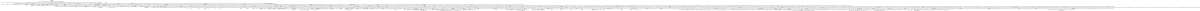 digraph P {
size="8,5"
node [shape=box];
0 -> 1 [ label="0.9999999999999997" ];
1 -> 2 [ label="1.0" ];
2 -> 3 [ label="0.0125" ];
2 -> 4 [ label="0.0125" ];
2 -> 5 [ label="0.0125" ];
2 -> 6 [ label="0.0125" ];
2 -> 7 [ label="0.0125" ];
2 -> 8 [ label="0.937499999999994" ];
3 -> 13 [ label="0.9999999999999998" ];
4 -> 14 [ label="0.9999999999999998" ];
5 -> 11 [ label="0.9999999999999998" ];
6 -> 9 [ label="0.9999999999999998" ];
7 -> 10 [ label="0.9999999999999998" ];
8 -> 9 [ label="0.03703703703703705" ];
8 -> 10 [ label="0.03703703703703705" ];
8 -> 11 [ label="0.03703703703703704" ];
8 -> 12 [ label="0.8148148148148231" ];
8 -> 13 [ label="0.03703703703703704" ];
8 -> 14 [ label="0.03703703703703704" ];
9 -> 16 [ label="0.8888888888888871" ];
9 -> 21 [ label="0.05555555555555556" ];
9 -> 22 [ label="0.05555555555555556" ];
10 -> 19 [ label="0.05555555555555556" ];
10 -> 23 [ label="0.888888888888887" ];
10 -> 25 [ label="0.05555555555555556" ];
11 -> 19 [ label="0.05555555555555556" ];
11 -> 20 [ label="0.8888888888888872" ];
11 -> 22 [ label="0.05555555555555556" ];
12 -> 16 [ label="0.05238095238095239" ];
12 -> 17 [ label="0.05238095238095239" ];
12 -> 18 [ label="0.05238095238095239" ];
12 -> 20 [ label="0.05238095238095239" ];
12 -> 23 [ label="0.052380952380952375" ];
12 -> 15 [ label="0.738095238095247" ];
13 -> 17 [ label="0.8888888888888875" ];
13 -> 21 [ label="0.05555555555555556" ];
13 -> 24 [ label="0.05555555555555556" ];
14 -> 18 [ label="0.8888888888888872" ];
14 -> 24 [ label="0.05555555555555556" ];
14 -> 25 [ label="0.05555555555555556" ];
15 -> 32 [ label="0.06913580246913602" ];
15 -> 38 [ label="0.06913580246913602" ];
15 -> 27 [ label="0.6543209876543201" ];
15 -> 28 [ label="0.06913580246913602" ];
15 -> 30 [ label="0.069135802469136" ];
15 -> 31 [ label="0.06913580246913602" ];
16 -> 35 [ label="0.09523809523809527" ];
16 -> 36 [ label="0.0476190476190476" ];
16 -> 39 [ label="0.0476190476190476" ];
16 -> 29 [ label="0.09523809523809527" ];
16 -> 31 [ label="0.7142857142857153" ];
17 -> 32 [ label="0.714285714285715" ];
17 -> 33 [ label="0.0476190476190476" ];
17 -> 41 [ label="0.0476190476190476" ];
17 -> 26 [ label="0.09523809523809527" ];
17 -> 29 [ label="0.09523809523809527" ];
18 -> 36 [ label="0.0476190476190476" ];
18 -> 37 [ label="0.09523809523809527" ];
18 -> 40 [ label="0.0476190476190476" ];
18 -> 26 [ label="0.09523809523809527" ];
18 -> 28 [ label="0.7142857142857149" ];
19 -> 34 [ label="1.0" ];
20 -> 33 [ label="0.0476190476190476" ];
20 -> 34 [ label="0.09523809523809527" ];
20 -> 35 [ label="0.09523809523809527" ];
20 -> 38 [ label="0.7142857142857152" ];
20 -> 40 [ label="0.0476190476190476" ];
21 -> 29 [ label="1.0" ];
22 -> 35 [ label="1.0" ];
23 -> 34 [ label="0.09523809523809527" ];
23 -> 37 [ label="0.09523809523809527" ];
23 -> 39 [ label="0.0476190476190476" ];
23 -> 41 [ label="0.0476190476190476" ];
23 -> 30 [ label="0.7142857142857149" ];
24 -> 26 [ label="1.0" ];
25 -> 37 [ label="1.0" ];
26 -> 49 [ label="0.75" ];
26 -> 51 [ label="0.125" ];
26 -> 61 [ label="0.125" ];
27 -> 52 [ label="0.07857142857142857" ];
27 -> 57 [ label="0.07857142857142857" ];
27 -> 59 [ label="0.07857142857142857" ];
27 -> 44 [ label="0.07857142857142857" ];
27 -> 46 [ label="0.6071428571428571" ];
27 -> 47 [ label="0.07857142857142857" ];
28 -> 48 [ label="0.1" ];
28 -> 49 [ label="0.1" ];
28 -> 54 [ label="0.075" ];
28 -> 44 [ label="0.65" ];
28 -> 60 [ label="0.075" ];
29 -> 50 [ label="0.75" ];
29 -> 51 [ label="0.125" ];
29 -> 56 [ label="0.125" ];
30 -> 48 [ label="0.1" ];
30 -> 53 [ label="0.075" ];
30 -> 42 [ label="0.1" ];
30 -> 45 [ label="0.075" ];
30 -> 47 [ label="0.65" ];
31 -> 50 [ label="0.1" ];
31 -> 53 [ label="0.075" ];
31 -> 54 [ label="0.075" ];
31 -> 57 [ label="0.65" ];
31 -> 58 [ label="0.1" ];
32 -> 49 [ label="0.1" ];
32 -> 50 [ label="0.1" ];
32 -> 59 [ label="0.65" ];
32 -> 45 [ label="0.075" ];
32 -> 62 [ label="0.075" ];
33 -> 56 [ label="0.25" ];
33 -> 62 [ label="0.75" ];
34 -> 55 [ label="0.125" ];
34 -> 42 [ label="0.75" ];
34 -> 43 [ label="0.125" ];
35 -> 55 [ label="0.125" ];
35 -> 56 [ label="0.125" ];
35 -> 58 [ label="0.75" ];
36 -> 51 [ label="0.25" ];
36 -> 54 [ label="0.75" ];
37 -> 48 [ label="0.75" ];
37 -> 43 [ label="0.125" ];
37 -> 61 [ label="0.125" ];
38 -> 52 [ label="0.65" ];
38 -> 42 [ label="0.1" ];
38 -> 58 [ label="0.1" ];
38 -> 60 [ label="0.075" ];
38 -> 62 [ label="0.075" ];
39 -> 53 [ label="0.75" ];
39 -> 55 [ label="0.25" ];
40 -> 43 [ label="0.25" ];
40 -> 60 [ label="0.75" ];
41 -> 45 [ label="0.75" ];
41 -> 61 [ label="0.25" ];
42 -> 67 [ label="0.11111111111111108" ];
42 -> 84 [ label="0.11111111111111108" ];
42 -> 69 [ label="0.11111111111111108" ];
42 -> 85 [ label="0.6666666666666673" ];
43 -> 84 [ label="1.0" ];
44 -> 65 [ label="0.10526315789473682" ];
44 -> 81 [ label="0.10526315789473682" ];
44 -> 66 [ label="0.5789473684210511" ];
44 -> 86 [ label="0.10526315789473682" ];
44 -> 72 [ label="0.10526315789473682" ];
45 -> 67 [ label="0.13333333333333328" ];
45 -> 87 [ label="0.5999999999999995" ];
45 -> 73 [ label="0.13333333333333328" ];
45 -> 63 [ label="0.13333333333333328" ];
46 -> 66 [ label="0.0888888888888889" ];
46 -> 68 [ label="0.0888888888888889" ];
46 -> 88 [ label="0.0888888888888889" ];
46 -> 76 [ label="0.0888888888888889" ];
46 -> 77 [ label="0.5555555555555605" ];
46 -> 78 [ label="0.0888888888888889" ];
47 -> 68 [ label="0.5789473684210509" ];
47 -> 85 [ label="0.10526315789473682" ];
47 -> 86 [ label="0.10526315789473682" ];
47 -> 87 [ label="0.10526315789473682" ];
47 -> 75 [ label="0.10526315789473682" ];
48 -> 84 [ label="0.11111111111111108" ];
48 -> 70 [ label="0.11111111111111108" ];
48 -> 86 [ label="0.6666666666666667" ];
48 -> 63 [ label="0.11111111111111108" ];
49 -> 81 [ label="0.6666666666666665" ];
49 -> 71 [ label="0.11111111111111108" ];
49 -> 63 [ label="0.11111111111111108" ];
49 -> 79 [ label="0.11111111111111108" ];
50 -> 80 [ label="0.11111111111111108" ];
50 -> 73 [ label="0.11111111111111108" ];
50 -> 74 [ label="0.6666666666666666" ];
50 -> 79 [ label="0.11111111111111108" ];
51 -> 79 [ label="1.0" ];
52 -> 64 [ label="0.10526315789473682" ];
52 -> 83 [ label="0.10526315789473682" ];
52 -> 85 [ label="0.10526315789473682" ];
52 -> 72 [ label="0.10526315789473682" ];
52 -> 76 [ label="0.5789473684210511" ];
53 -> 69 [ label="0.13333333333333328" ];
53 -> 70 [ label="0.13333333333333328" ];
53 -> 73 [ label="0.13333333333333328" ];
53 -> 75 [ label="0.5999999999999994" ];
54 -> 65 [ label="0.5999999999999993" ];
54 -> 82 [ label="0.13333333333333328" ];
54 -> 70 [ label="0.13333333333333328" ];
54 -> 79 [ label="0.13333333333333328" ];
55 -> 69 [ label="1.0" ];
56 -> 80 [ label="1.0" ];
57 -> 64 [ label="0.10526315789473682" ];
57 -> 65 [ label="0.10526315789473682" ];
57 -> 74 [ label="0.10526315789473682" ];
57 -> 75 [ label="0.10526315789473682" ];
57 -> 78 [ label="0.5789473684210507" ];
58 -> 64 [ label="0.6666666666666666" ];
58 -> 80 [ label="0.11111111111111108" ];
58 -> 82 [ label="0.11111111111111108" ];
58 -> 69 [ label="0.11111111111111108" ];
59 -> 81 [ label="0.10526315789473682" ];
59 -> 83 [ label="0.10526315789473682" ];
59 -> 87 [ label="0.10526315789473682" ];
59 -> 88 [ label="0.5789473684210509" ];
59 -> 74 [ label="0.10526315789473682" ];
60 -> 82 [ label="0.13333333333333328" ];
60 -> 84 [ label="0.13333333333333328" ];
60 -> 71 [ label="0.13333333333333328" ];
60 -> 72 [ label="0.5999999999999993" ];
61 -> 63 [ label="1.0" ];
62 -> 80 [ label="0.13333333333333328" ];
62 -> 67 [ label="0.13333333333333328" ];
62 -> 83 [ label="0.5999999999999995" ];
62 -> 71 [ label="0.13333333333333328" ];
63 -> 117 [ label="0.25" ];
63 -> 119 [ label="0.25" ];
63 -> 92 [ label="0.5" ];
64 -> 99 [ label="0.16666666666666666" ];
64 -> 102 [ label="0.5" ];
64 -> 108 [ label="0.16666666666666666" ];
64 -> 95 [ label="0.16666666666666666" ];
65 -> 99 [ label="0.16666666666666666" ];
65 -> 104 [ label="0.16666666666666666" ];
65 -> 89 [ label="0.5" ];
65 -> 91 [ label="0.16666666666666666" ];
66 -> 112 [ label="0.125" ];
66 -> 98 [ label="0.125" ];
66 -> 114 [ label="0.125" ];
66 -> 100 [ label="0.5" ];
66 -> 89 [ label="0.125" ];
67 -> 113 [ label="0.25" ];
67 -> 101 [ label="0.5" ];
67 -> 119 [ label="0.25" ];
68 -> 98 [ label="0.125" ];
68 -> 90 [ label="0.5" ];
68 -> 106 [ label="0.125" ];
68 -> 107 [ label="0.125" ];
68 -> 110 [ label="0.125" ];
69 -> 113 [ label="0.25" ];
69 -> 103 [ label="0.25" ];
69 -> 108 [ label="0.5" ];
70 -> 117 [ label="0.25" ];
70 -> 103 [ label="0.25" ];
70 -> 91 [ label="0.5" ];
71 -> 118 [ label="0.5" ];
71 -> 119 [ label="0.25" ];
71 -> 109 [ label="0.25" ];
72 -> 114 [ label="0.5" ];
72 -> 99 [ label="0.16666666666666666" ];
72 -> 118 [ label="0.16666666666666666" ];
72 -> 94 [ label="0.16666666666666666" ];
73 -> 97 [ label="0.5" ];
73 -> 113 [ label="0.25" ];
73 -> 117 [ label="0.25" ];
74 -> 97 [ label="0.16666666666666666" ];
74 -> 104 [ label="0.16666666666666666" ];
74 -> 95 [ label="0.16666666666666666" ];
74 -> 111 [ label="0.5" ];
75 -> 97 [ label="0.16666666666666666" ];
75 -> 91 [ label="0.16666666666666666" ];
75 -> 108 [ label="0.16666666666666666" ];
75 -> 110 [ label="0.5" ];
76 -> 96 [ label="0.5" ];
76 -> 114 [ label="0.125" ];
76 -> 115 [ label="0.125" ];
76 -> 102 [ label="0.125" ];
76 -> 107 [ label="0.125" ];
77 -> 96 [ label="0.1" ];
77 -> 100 [ label="0.1" ];
77 -> 116 [ label="0.1" ];
77 -> 105 [ label="0.1" ];
77 -> 90 [ label="0.1" ];
77 -> 93 [ label="0.5" ];
78 -> 116 [ label="0.5" ];
78 -> 102 [ label="0.125" ];
78 -> 89 [ label="0.125" ];
78 -> 110 [ label="0.125" ];
78 -> 111 [ label="0.125" ];
79 -> 117 [ label="0.25" ];
79 -> 104 [ label="0.5" ];
79 -> 109 [ label="0.25" ];
80 -> 113 [ label="0.25" ];
80 -> 109 [ label="0.25" ];
80 -> 95 [ label="0.5" ];
81 -> 112 [ label="0.5" ];
81 -> 118 [ label="0.16666666666666666" ];
81 -> 104 [ label="0.16666666666666666" ];
81 -> 92 [ label="0.16666666666666666" ];
82 -> 99 [ label="0.5" ];
82 -> 103 [ label="0.25" ];
82 -> 109 [ label="0.25" ];
83 -> 115 [ label="0.5" ];
83 -> 101 [ label="0.16666666666666666" ];
83 -> 118 [ label="0.16666666666666666" ];
83 -> 95 [ label="0.16666666666666666" ];
84 -> 103 [ label="0.25" ];
84 -> 119 [ label="0.25" ];
84 -> 94 [ label="0.5" ];
85 -> 101 [ label="0.16666666666666666" ];
85 -> 107 [ label="0.5" ];
85 -> 108 [ label="0.16666666666666666" ];
85 -> 94 [ label="0.16666666666666666" ];
86 -> 98 [ label="0.5" ];
86 -> 91 [ label="0.16666666666666666" ];
86 -> 92 [ label="0.16666666666666666" ];
86 -> 94 [ label="0.16666666666666666" ];
87 -> 97 [ label="0.16666666666666666" ];
87 -> 101 [ label="0.16666666666666666" ];
87 -> 106 [ label="0.5" ];
87 -> 92 [ label="0.16666666666666666" ];
88 -> 112 [ label="0.125" ];
88 -> 115 [ label="0.125" ];
88 -> 105 [ label="0.5" ];
88 -> 106 [ label="0.125" ];
88 -> 111 [ label="0.125" ];
89 -> 130 [ label="1.0" ];
90 -> 135 [ label="0.25" ];
90 -> 123 [ label="0.25" ];
90 -> 124 [ label="0.25" ];
90 -> 125 [ label="0.25" ];
91 -> 129 [ label="0.5" ];
91 -> 122 [ label="0.5" ];
92 -> 122 [ label="0.5" ];
92 -> 127 [ label="0.5" ];
93 -> 126 [ label="1.0" ];
94 -> 129 [ label="0.5" ];
94 -> 127 [ label="0.5" ];
95 -> 134 [ label="0.5" ];
95 -> 120 [ label="0.5" ];
96 -> 128 [ label="0.25" ];
96 -> 131 [ label="0.25" ];
96 -> 132 [ label="0.25" ];
96 -> 123 [ label="0.25" ];
97 -> 120 [ label="0.5" ];
97 -> 122 [ label="0.5" ];
98 -> 125 [ label="1.0" ];
99 -> 129 [ label="0.5" ];
99 -> 134 [ label="0.5" ];
100 -> 130 [ label="0.25" ];
100 -> 132 [ label="0.25" ];
100 -> 121 [ label="0.25" ];
100 -> 125 [ label="0.25" ];
101 -> 120 [ label="0.5" ];
101 -> 127 [ label="0.5" ];
102 -> 128 [ label="1.0" ];
103 -> 129 [ label="1.0" ];
104 -> 134 [ label="0.5" ];
104 -> 122 [ label="0.5" ];
105 -> 131 [ label="0.25" ];
105 -> 133 [ label="0.25" ];
105 -> 121 [ label="0.25" ];
105 -> 124 [ label="0.25" ];
106 -> 124 [ label="1.0" ];
107 -> 123 [ label="1.0" ];
108 -> 129 [ label="0.5" ];
108 -> 120 [ label="0.5" ];
109 -> 134 [ label="1.0" ];
110 -> 135 [ label="1.0" ];
111 -> 133 [ label="1.0" ];
112 -> 121 [ label="1.0" ];
113 -> 120 [ label="1.0" ];
114 -> 132 [ label="1.0" ];
115 -> 131 [ label="1.0" ];
116 -> 128 [ label="0.25" ];
116 -> 130 [ label="0.25" ];
116 -> 133 [ label="0.25" ];
116 -> 135 [ label="0.25" ];
117 -> 122 [ label="1.0" ];
118 -> 134 [ label="0.5" ];
118 -> 127 [ label="0.5" ];
119 -> 127 [ label="1.0" ];
0 [ label="0\n[0, 5925, 1975, 7900, 3950]" ];
1 [ label="1\n[7936, 8064, 1, 2, 3, 7047, 8, 13, 269, 4114, 3986, 7959, 3097, 36, 164, 5926, 5927, 5928, 4009, 5933, 6194, 5938, 1976, 1977, 1978, 59, 9022, 1983, 1988, 2244, 5961, 6089, 5072, 2139, 2011, 7901, 7902, 7903, 5984, 1122, 7908, 8169, 7913, 3951, 3952, 3953, 2034, 3958, 4219, 3963]" ];
2 [ label="2\n[8192, 4, 6148, 6, 9, 11, 14, 15, 16, 5136, 6673, 4115, 4116, 4117, 26, 4122, 3098, 3100, 3102, 4127, 37, 38, 3111, 39, 8233, 2093, 3120, 49, 6195, 6197, 6199, 5177, 60, 61, 62, 6208, 1601, 67, 72, 6217, 4173, 8274, 3161, 4698, 2140, 2141, 2142, 1123, 2147, 1125, 1127, 2152, 1136, 6258, 118, 1145, 4220, 4222, 4224, 3202, 4233, 4242, 2198, 6299, 1186, 2723, 165, 166, 167, 172, 177, 4283, 2245, 2247, 2249, 1227, 2258, 2267, 223, 7904, 7906, 4324, 7909, 7911, 7914, 7915, 7916, 748, 7926, 7937, 7938, 7939, 2308, 7949, 270, 272, 274, 7960, 7961, 7962, 283, 9501, 7967, 292, 7972, 5929, 5931, 2349, 5934, 5936, 5939, 5940, 5941, 5951, 9023, 9025, 9027, 5962, 5963, 9036, 5964, 333, 8018, 9045, 5974, 5985, 5986, 5987, 7526, 5992, 5997, 3954, 3956, 374, 3959, 3961, 3964, 3965, 9086, 3966, 8065, 8066, 8067, 7048, 8072, 3976, 7050, 7052, 8077, 3987, 3988, 3989, 7061, 6043, 7070, 3999, 9127, 4010, 4011, 4012, 5551, 4017, 4022, 1979, 8123, 1981, 1984, 1986, 1989, 1990, 7111, 1991, 8648, 6090, 6091, 6092, 6097, 2001, 5073, 5075, 5077, 6102, 2012, 2013, 5086, 2014, 4068, 5095, 2024, 8170, 8172, 8174, 7152, 2035, 2036, 2037, 8183, 3576, 2042, 2047]" ];
3 [ label="3\n[7905, 3955, 1987, 5, 7912, 3962, 1980, 5932, 12, 5935]" ];
4 [ label="4\n[17, 50, 5942, 3990, 5975, 1992, 3977, 2025, 7917, 7950]" ];
5 [ label="5\n[5552, 8275, 4325, 7527, 3577, 1228, 6300, 749, 9502, 2350]" ];
6 [ label="6\n[9024, 6196, 5076, 1126, 2246, 7051, 8173, 4221, 3101, 271]" ];
7 [ label="7\n[224, 7973, 6149, 4023, 2153, 73, 8124, 5998, 4174, 2094]" ];
8 [ label="8\n[2048, 8193, 2049, 8195, 2051, 2053, 8197, 6150, 7, 6152, 10, 6154, 7180, 5137, 18, 5139, 5141, 4118, 22, 8215, 4120, 2073, 3099, 27, 4123, 28, 4125, 7198, 6174, 3103, 32, 4128, 4129, 4131, 3107, 4133, 5159, 3112, 40, 41, 8234, 8236, 3116, 45, 8238, 2095, 3121, 2097, 3123, 2099, 51, 3125, 6198, 55, 6200, 4153, 5178, 5179, 6204, 5183, 63, 8256, 6209, 65, 5187, 68, 6213, 70, 3143, 2119, 74, 6218, 76, 6220, 78, 6222, 4175, 4177, 4179, 8276, 5205, 8280, 3162, 3164, 8284, 3166, 2143, 6240, 2145, 98, 1124, 2148, 2150, 5223, 4199, 1128, 2154, 2156, 1132, 8302, 2158, 3184, 1137, 6259, 6261, 1141, 119, 6263, 120, 9337, 122, 1146, 1148, 124, 1150, 4223, 8320, 4225, 2178, 3203, 3204, 4229, 3208, 6281, 4234, 3212, 4238, 144, 1168, 4243, 4245, 2199, 4247, 2200, 2202, 2204, 6301, 3230, 6305, 1187, 6309, 1189, 1191, 168, 4265, 170, 173, 175, 3248, 2224, 178, 179, 181, 183, 6327, 1209, 4284, 4286, 4288, 7362, 2248, 6345, 2250, 203, 1229, 2254, 1233, 4306, 2259, 1237, 2263, 2268, 2270, 2272, 225, 227, 229, 4326, 1255, 4330, 4334, 2290, 1273, 249, 4352, 2309, 2311, 2313, 5387, 273, 4370, 275, 279, 2331, 284, 9503, 288, 9507, 8484, 293, 295, 9511, 297, 2351, 2355, 2359, 9529, 315, 2377, 9547, 334, 336, 338, 3412, 2395, 356, 7528, 7532, 6509, 7536, 375, 376, 380, 384, 7554, 402, 7572, 1437, 420, 5553, 5557, 4534, 5561, 8649, 8650, 5579, 8654, 8658, 5597, 8676, 9711, 8694, 3578, 3582, 2559, 3586, 6674, 6675, 3604, 6679, 6683, 3622, 6701, 7736, 6719, 1602, 1603, 1607, 584, 1611, 4699, 4700, 1629, 4704, 4708, 1647, 4726, 5761, 4744, 8858, 2724, 2725, 2729, 2733, 2751, 3786, 2769, 6883, 7907, 7910, 7918, 750, 754, 7922, 758, 7927, 7928, 7932, 7940, 7941, 776, 7945, 7951, 7955, 1811, 794, 7963, 7965, 7968, 7970, 7974, 7976, 5930, 7978, 4908, 5937, 5943, 5947, 7998, 5952, 5953, 9026, 9028, 5957, 9032, 5965, 9037, 5966, 9041, 5970, 8019, 8020, 9046, 8022, 5976, 8024, 9048, 9050, 5980, 5988, 5990, 5993, 5995, 8044, 9068, 5999, 6001, 6003, 3957, 2933, 3960, 3967, 9087, 3968, 9089, 9091, 3972, 8068, 8070, 6023, 8073, 7049, 3978, 8075, 7053, 3982, 8078, 8079, 8081, 7057, 8083, 9109, 7062, 3991, 7066, 3995, 6044, 6045, 6047, 7071, 4000, 6049, 4001, 7073, 7075, 4005, 8103, 9128, 9129, 9133, 4013, 4015, 9137, 4018, 4020, 7093, 6069, 4024, 4026, 4028, 8125, 1982, 958, 8127, 8129, 1985, 9155, 7112, 1993, 7114, 7116, 1997, 6093, 6095, 4048, 2002, 5074, 6098, 2003, 6100, 9173, 8149, 5078, 6103, 2007, 6104, 5082, 6106, 6108, 7134, 2015, 5087, 2016, 5091, 2020, 4069, 4070, 5096, 4072, 4074, 5098, 2026, 8171, 5100, 2030, 8175, 6128, 7153, 7154, 8179, 7158, 2038, 8184, 2040, 7162, 2043, 8188, 2045, 4094, 5118]" ];
9 [ label="9\n[9088, 4226, 8196, 2310, 3210, 4236, 7058, 276, 4244, 5140, 6677, 7068, 286, 6302, 9504, 7074, 3109, 294, 1190, 2727, 9131, 3117, 8237, 2352, 3124, 5558, 6202, 4285, 5185, 6210, 9029, 1609, 2251, 6219, 7115, 9039, 335, 8656, 1234, 2261, 9047, 8281, 5084, 3165, 2269, 4702, 5092, 4327, 5099, 7533, 1134, 751, 6260, 8181, 1142, 7160, 378, 1149, 8189, 3583]" ];
10 [ label="10\n[2560, 8321, 5762, 2180, 6151, 6153, 6025, 6156, 4371, 1813, 8860, 7200, 6176, 422, 3623, 7975, 7977, 7980, 4910, 2096, 2098, 2101, 4025, 7737, 4027, 8126, 4030, 959, 8128, 8000, 8131, 2121, 6346, 75, 77, 4176, 80, 4050, 4178, 2771, 4181, 3414, 8151, 9175, 226, 100, 228, 6885, 231, 4201, 5225, 2155, 2157, 9712, 2160, 6000, 6002, 6005, 1274, 251]" ];
11 [ label="11\n[3584, 2561, 4353, 8322, 3587, 7555, 5763, 777, 4372, 3605, 7574, 796, 1439, 6303, 9505, 6307, 9509, 6310, 8486, 3624, 9512, 2353, 5555, 2357, 5559, 2360, 6328, 4536, 5562, 9530, 7738, 960, 2378, 6347, 3788, 5580, 9549, 1231, 1235, 1238, 8278, 8282, 2397, 8285, 5599, 4328, 1256, 7530, 4332, 7534, 6511, 8303, 4335, 752, 9713, 7537, 756, 759, 1275, 3580]" ];
12 [ label="12\n[5120, 4096, 4098, 2050, 8194, 2052, 7172, 2054, 8199, 5128, 2057, 4106, 6155, 7181, 7182, 6158, 8207, 2065, 5138, 7190, 6166, 23, 5143, 8216, 4121, 8217, 1050, 2074, 2075, 4124, 29, 2077, 30, 5151, 7199, 3104, 8225, 33, 6178, 4130, 7202, 4132, 3108, 2085, 4134, 4135, 5160, 4137, 3113, 5161, 7210, 6186, 42, 3114, 8235, 46, 8239, 47, 8240, 9265, 5169, 4145, 3122, 7218, 2100, 52, 2103, 3127, 8248, 6201, 4154, 5180, 5181, 6205, 4157, 2111, 3135, 5184, 8258, 66, 5188, 69, 5189, 4165, 6214, 6215, 3144, 3145, 8266, 2123, 5197, 6221, 6224, 3153, 82, 2131, 8277, 5206, 4183, 5207, 6232, 90, 3163, 8286, 5215, 3167, 4191, 3168, 6241, 2146, 6242, 99, 2149, 8294, 102, 3176, 5224, 4200, 1129, 6250, 4203, 5227, 1133, 110, 8304, 2162, 3186, 1138, 1139, 4211, 5235, 6262, 8312, 6264, 121, 6265, 2170, 3194, 7290, 9338, 1147, 123, 5243, 9339, 9341, 125, 126, 128, 1152, 6273, 2179, 8324, 9349, 3205, 3206, 4230, 2182, 4231, 136, 1160, 3209, 6283, 4235, 8332, 3213, 9357, 2190, 3214, 4239, 1169, 145, 1170, 6291, 148, 8340, 3222, 4246, 4248, 4249, 2201, 1178, 2203, 156, 2205, 2206, 3231, 3232, 2208, 4257, 6306, 1188, 6311, 3240, 1192, 2216, 1193, 171, 4267, 174, 6319, 3249, 1201, 2225, 3250, 4275, 180, 2228, 3252, 182, 184, 6329, 1211, 187, 2236, 3260, 4287, 6337, 4290, 5315, 7363, 195, 1219, 3268, 7364, 7366, 4298, 204, 6349, 205, 1230, 7374, 2255, 207, 2256, 4307, 2260, 4308, 9429, 6357, 7382, 1239, 215, 2264, 8412, 4316, 6365, 1247, 2271, 2274, 230, 233, 1257, 2282, 4331, 4336, 241, 1265, 2291, 2292, 4344, 2300, 253, 1277, 4354, 261, 1285, 2312, 4362, 2314, 2315, 3340, 5388, 5389, 1293, 5391, 2323, 4374, 5399, 280, 281, 2333, 285, 4382, 7454, 5407, 289, 9508, 6437, 8485, 2341, 4390, 8488, 296, 9513, 299, 8496, 9521, 307, 2356, 8504, 2361, 9531, 316, 317, 2369, 9539, 325, 2379, 9548, 9551, 337, 2387, 339, 340, 1365, 3413, 9559, 3416, 348, 2396, 9567, 2399, 3424, 358, 5479, 2407, 3432, 7529, 4462, 6510, 366, 2415, 6513, 7538, 6521, 377, 7546, 381, 382, 8576, 6529, 385, 386, 7556, 394, 7564, 403, 404, 7573, 7576, 412, 1438, 7584, 1441, 421, 9639, 7592, 424, 1449, 432, 3504, 1457, 5554, 4535, 2487, 440, 4538, 5563, 4546, 5571, 6601, 4554, 8651, 8652, 5581, 8655, 8659, 8660, 5589, 8668, 5598, 5601, 8677, 8678, 5609, 8686, 7664, 5617, 9715, 8695, 8696, 1529, 8698, 9723, 3579, 512, 8706, 9731, 2563, 3588, 8714, 2571, 3596, 4626, 2579, 6676, 3606, 6680, 6681, 6684, 6685, 3614, 6693, 3626, 6702, 6703, 3634, 6711, 5689, 3642, 7740, 6720, 6721, 6723, 7748, 1604, 1605, 1608, 585, 586, 9803, 6731, 7756, 1612, 588, 1613, 8786, 6739, 596, 1621, 2651, 604, 4701, 1630, 1631, 4705, 4706, 4709, 4710, 1639, 4718, 1648, 1649, 1651, 4727, 4728, 1659, 4736, 3714, 1667, 5765, 4745, 4746, 4748, 5773, 4756, 7828, 5781, 6811, 8859, 4764, 8862, 676, 8870, 2726, 2730, 2731, 8878, 2734, 2735, 2743, 2752, 2753, 2761, 1739, 3787, 3790, 2770, 2773, 3798, 2781, 5853, 3806, 4836, 6884, 2789, 6887, 6895, 7923, 755, 8950, 6903, 760, 7929, 7930, 7933, 768, 7942, 7946, 778, 7947, 7952, 786, 1812, 1815, 795, 7966, 798, 1823, 7969, 806, 3878, 1831, 4909, 2861, 814, 7982, 4912, 7990, 5944, 4920, 6975, 7999, 4928, 8002, 5954, 5958, 5959, 9033, 8010, 9034, 9038, 5967, 5968, 9042, 5971, 8021, 8023, 9049, 8025, 8026, 9052, 8028, 5981, 9060, 8036, 5989, 5996, 9069, 8045, 9070, 1903, 8048, 2934, 9078, 886, 6007, 2935, 8056, 2937, 6015, 3969, 2945, 9090, 9092, 9093, 3973, 3974, 8071, 6024, 5000, 2953, 8074, 3979, 6027, 9101, 7054, 7055, 8080, 8082, 6035, 8084, 8087, 7063, 9111, 7067, 3996, 6046, 8095, 9119, 7072, 6048, 4002, 6050, 6051, 4003, 7077, 6053, 4006, 8104, 8105, 9130, 8107, 6061, 7085, 9134, 9135, 4016, 9138, 9139, 4019, 8115, 7094, 6070, 7095, 6073, 9147, 4029, 7103, 4032, 6081, 8130, 962, 9156, 9157, 8133, 4040, 7113, 970, 7117, 9165, 8141, 1998, 6094, 7118, 3025, 978, 2004, 4052, 2005, 6101, 9174, 7126, 5079, 2008, 8153, 6105, 9177, 5083, 6107, 4060, 6109, 5088, 7136, 6112, 9185, 8161, 5089, 2017, 2021, 2022, 4071, 6120, 7144, 9193, 4073, 5097, 4075, 2027, 5101, 4078, 5102, 8176, 6129, 6130, 7155, 8180, 7156, 6132, 5110, 4086, 7159, 2041, 8185, 8186, 7163, 6140, 7164, 2044, 4095]" ];
13 [ label="13\n[3970, 4227, 8069, 7943, 8076, 3983, 4240, 7059, 19, 7956, 277, 4119, 7064, 3992, 7964, 4126, 3105, 290, 34, 7971, 4007, 169, 43, 3118, 4014, 176, 4021, 56, 5948, 6206, 64, 6211, 5955, 9030, 71, 1994, 2252, 6096, 6099, 9043, 5972, 5080, 2265, 5977, 2009, 2144, 2018, 5093, 5991, 2151, 1130, 5994, 7919, 2031, 8177, 2039, 1143, 8190, 7934, 2046]" ];
14 [ label="14\n[8198, 2055, 6282, 3980, 3984, 7953, 146, 20, 8085, 7957, 5142, 9110, 24, 3993, 2332, 3997, 6175, 7076, 298, 4266, 7979, 2226, 53, 3126, 6071, 185, 5945, 57, 1210, 4155, 5949, 8257, 4289, 2120, 1995, 79, 1999, 6223, 4049, 4180, 8150, 5978, 9051, 6110, 5982, 7135, 2273, 357, 4076, 2028, 8046, 2159, 2032, 7920, 3185, 7924, 6004, 250, 1151, 5119]" ];
15 [ label="15\n[6144, 4097, 4099, 4100, 4102, 8200, 2058, 4107, 4108, 6159, 6160, 8208, 2066, 2067, 6167, 8218, 8219, 2076, 8221, 2078, 31, 2079, 2081, 8226, 2086, 2087, 4136, 4138, 6187, 4139, 48, 8241, 8242, 4146, 4147, 4149, 2104, 8249, 8250, 4158, 4159, 2112, 2113, 8259, 8260, 4166, 6216, 2124, 6225, 6233, 91, 8287, 4192, 6243, 103, 8295, 104, 6251, 6252, 4204, 4205, 6254, 111, 8305, 8306, 4212, 6266, 6267, 2171, 127, 129, 130, 6274, 6275, 8325, 2183, 4232, 2184, 137, 138, 140, 2191, 6292, 6293, 149, 150, 4250, 8348, 157, 2207, 2209, 2210, 4258, 4259, 4261, 6312, 2217, 2218, 4268, 2220, 6320, 4276, 2229, 2230, 188, 8380, 2237, 6338, 6339, 196, 197, 4299, 4300, 206, 208, 209, 2257, 211, 4309, 4310, 6358, 216, 217, 8413, 4317, 4318, 8420, 6373, 234, 2283, 2284, 242, 243, 2293, 2294, 4345, 4346, 2301, 2302, 254, 4355, 8452, 6405, 4363, 2316, 2324, 2325, 2327, 282, 2334, 4383, 2342, 6438, 4391, 8489, 8490, 6445, 4398, 8497, 308, 309, 8505, 8506, 318, 319, 8512, 2370, 2371, 326, 327, 2380, 6477, 4430, 2388, 341, 349, 350, 2400, 8544, 352, 359, 2408, 2409, 367, 2416, 6514, 4470, 2423, 6522, 6523, 383, 8577, 6530, 6531, 387, 8584, 6537, 395, 396, 398, 405, 406, 4502, 2455, 413, 414, 8616, 6569, 425, 433, 434, 2488, 2489, 441, 4539, 2495, 448, 4547, 4548, 6602, 4555, 8653, 6609, 4562, 8661, 8662, 8669, 8670, 2527, 480, 8679, 8680, 8682, 8687, 6641, 4594, 8697, 8699, 8700, 8702, 513, 514, 8707, 8708, 520, 8715, 2572, 8716, 8722, 4627, 4628, 2580, 6682, 4634, 2587, 6686, 6687, 6694, 6695, 552, 6704, 8754, 6712, 6713, 4666, 6715, 2619, 6722, 6724, 6725, 587, 6732, 6733, 589, 590, 6735, 8787, 6740, 8788, 6741, 597, 598, 8790, 600, 8794, 6747, 605, 606, 608, 4707, 2659, 612, 4711, 4719, 4720, 4722, 4729, 8826, 4730, 6779, 4737, 4738, 2691, 644, 4747, 4749, 4750, 4757, 4758, 4760, 6812, 4765, 6813, 4766, 6815, 8863, 8864, 4768, 6819, 4772, 677, 678, 8871, 684, 2732, 8879, 2736, 8880, 8886, 2744, 2745, 2747, 2754, 2755, 6851, 4804, 2762, 2763, 716, 2774, 8918, 2782, 2783, 4837, 4838, 2790, 6888, 4844, 2797, 6896, 6897, 8951, 6904, 6905, 8958, 6911, 769, 770, 779, 4876, 2829, 787, 8990, 6943, 799, 807, 808, 2862, 2863, 815, 4913, 2869, 822, 4921, 4922, 6976, 4929, 6983, 4936, 9035, 2901, 854, 9061, 9062, 7015, 4968, 9071, 9072, 9079, 887, 2936, 9080, 888, 2938, 2939, 894, 2946, 2947, 2949, 9094, 5001, 5002, 2954, 2955, 2957, 9102, 9103, 7056, 5008, 9105, 2961, 9112, 926, 9120, 7078, 7079, 5040, 9136, 2993, 9140, 7096, 7097, 9148, 9149, 9151, 7104, 7105, 9158, 9159, 971, 9166, 9167, 7119, 7120, 3026, 7122, 979, 3027, 7127, 3033, 9178, 986, 7137, 5090, 9186, 9187, 7145, 9194, 5103, 5104, 9201, 7157, 5111, 5112, 3065, 1018, 7165, 7166, 7168, 5121, 5122, 7173, 7183, 7184, 9233, 7191, 5144, 7192, 5152, 1058, 7203, 7204, 5162, 7211, 5163, 3115, 5165, 9266, 5170, 7219, 9267, 3128, 9273, 7226, 5182, 3136, 1090, 5190, 5191, 3146, 3147, 3149, 5198, 5199, 3154, 5208, 5209, 9305, 7258, 5211, 5216, 3169, 3170, 3177, 3178, 5228, 5229, 3187, 1140, 5236, 3188, 7291, 5244, 7292, 9340, 5245, 9342, 9343, 1153, 7298, 5251, 9350, 9351, 3207, 9353, 1161, 9358, 3215, 9359, 3216, 9361, 1171, 1172, 9365, 1174, 3223, 3224, 1179, 3233, 7330, 3234, 5283, 3236, 3241, 1194, 1195, 1202, 3251, 1203, 3253, 9397, 3254, 3256, 1212, 1213, 3261, 3262, 5316, 3269, 7365, 3270, 7367, 7368, 7370, 5323, 3276, 7375, 7376, 9430, 9431, 7383, 1240, 7384, 7386, 9437, 7390, 1248, 1258, 5355, 1259, 3308, 9469, 7422, 1278, 3341, 3342, 5390, 3344, 5392, 5393, 5395, 3348, 1301, 5400, 5401, 7455, 5408, 7456, 5409, 7462, 5415, 9522, 9523, 3380, 1333, 9532, 9540, 7494, 5447, 9552, 1366, 9560, 9561, 3417, 3418, 1373, 9568, 3425, 9575, 5480, 3433, 5481, 3434, 5483, 5487, 3440, 7539, 7540, 1405, 7557, 9607, 7565, 5519, 3472, 7577, 7578, 7585, 1442, 1443, 9640, 9641, 7593, 1450, 9647, 7600, 3505, 1458, 1459, 3512, 1465, 5564, 5572, 5582, 5583, 9679, 7632, 3544, 1497, 5602, 5603, 5610, 7665, 7666, 5618, 5619, 7672, 5625, 1530, 9724, 1537, 9732, 3589, 9739, 3597, 3607, 7704, 3608, 5657, 1569, 9771, 3627, 5690, 7741, 5697, 3650, 1606, 7757, 1614, 1615, 9811, 7764, 1622, 1623, 1632, 1633, 5729, 3682, 1635, 1640, 1650, 9843, 1652, 7796, 1653, 1655, 1660, 1661, 3715, 1668, 1669, 5766, 3722, 1675, 7836, 5789, 3754, 1707, 7868, 5821, 1740, 1741, 3791, 1743, 3792, 1747, 3799, 5854, 3807, 3808, 5861, 3814, 1779, 7931, 5893, 3846, 7948, 1816, 1817, 1824, 3879, 1832, 1833, 3886, 1839, 7991, 8003, 8004, 5960, 8011, 3918, 1871, 5969, 8027, 8029, 8030, 8037, 8038, 8040, 1904, 8049, 8050, 1911, 6008, 8057, 3975, 6028, 6036, 6037, 1943, 8088, 8096, 8097, 4004, 6052, 6054, 6055, 6057, 8106, 8108, 8109, 6062, 6063, 8111, 8116, 8117, 6074, 4033, 6082, 6083, 8134, 4041, 4042, 8142, 8143, 4053, 2006, 8154, 6113, 6114, 2023, 6121, 4079, 6131, 6133, 6134, 4087, 4088, 8187, 6141, 6142]" ];
16 [ label="16\n[2564, 4356, 8710, 1286, 7174, 5129, 780, 2317, 3598, 8209, 6678, 4375, 7194, 5403, 287, 3615, 2335, 800, 1825, 5153, 6689, 8227, 3110, 9514, 7212, 300, 6705, 4914, 8498, 5171, 3635, 2362, 6203, 8252, 9533, 3137, 321, 5186, 7749, 6727, 1610, 8267, 2381, 9040, 592, 5201, 9553, 6226, 3155, 342, 1625, 9053, 4703, 2401, 5217, 3426, 6244, 8296, 4712, 360, 1641, 3180, 1135, 9074, 6515, 5237, 8313, 379, 3195, 7547, 4732, 2941, 6269, 1663, 9345, 388, 9095, 1162, 3211, 6284, 8333, 4237, 5774, 7566, 4752, 408, 9113, 3226, 4251, 1180, 7069, 7586, 2728, 8872, 6313, 426, 3242, 1451, 9132, 4269, 7086, 2737, 1205, 9141, 6330, 4540, 3264, 963, 4291, 7107, 1220, 5573, 2757, 9161, 6350, 8657, 7378, 5590, 2262, 2775, 3800, 7128, 4312, 9179, 5085, 8672, 1249, 2275, 6889, 7146, 5611, 8688, 4337, 1266, 9716, 8182, 2296, 7161, 761, 5114]" ];
17 [ label="17\n[2304, 3590, 262, 7944, 7176, 8201, 5130, 2059, 4364, 4110, 2319, 7186, 788, 6168, 5145, 3616, 3106, 6179, 35, 291, 8229, 2343, 6697, 2089, 9515, 44, 4141, 301, 7983, 6707, 8244, 5173, 3129, 2105, 2363, 6207, 5956, 9541, 4167, 329, 5193, 8268, 8012, 1617, 83, 9044, 2132, 5973, 3157, 2389, 344, 4184, 6234, 9054, 8032, 8288, 5219, 3172, 6246, 4714, 1131, 1643, 112, 368, 2163, 4213, 8058, 8314, 9082, 7548, 3196, 6016, 1154, 3971, 4740, 132, 6277, 7558, 390, 9097, 6285, 6029, 2192, 4241, 3218, 8089, 7065, 4253, 1182, 158, 416, 9121, 2212, 4008, 3244, 1197, 7087, 6321, 6065, 2739, 4277, 8119, 9143, 6075, 7099, 6331, 5565, 189, 2238, 4034, 4292, 1221, 8135, 2765, 9169, 5591, 8664, 5081, 1241, 7130, 2266, 2010, 219, 4061, 4320, 8162, 7138, 2019, 2276, 6122, 235, 4080, 8690, 4338, 5106, 8178, 1267, 6136, 762, 7935]" ];
18 [ label="18\n[5124, 263, 2056, 8203, 5132, 2061, 8718, 1294, 7954, 8211, 2069, 25, 1051, 5147, 2337, 7458, 5411, 5155, 6180, 3880, 2345, 6188, 303, 816, 7984, 7220, 54, 311, 7992, 5946, 3131, 3643, 5691, 4156, 4161, 6977, 4930, 3139, 8262, 4169, 9804, 2125, 8270, 6228, 84, 2133, 6743, 4185, 6236, 2652, 92, 5983, 9056, 9569, 4193, 9064, 362, 8047, 4463, 1905, 2417, 370, 8052, 2164, 3190, 6009, 8060, 2172, 3198, 6017, 8578, 1156, 1671, 1164, 3981, 6287, 147, 8341, 7829, 5782, 8086, 6295, 152, 9115, 8091, 3998, 160, 9123, 8099, 680, 7081, 7594, 4271, 7089, 3506, 2227, 4279, 6072, 2232, 442, 186, 6077, 191, 1215, 2240, 5317, 6085, 4294, 199, 1223, 3272, 6603, 4556, 4302, 2000, 3029, 4054, 9433, 8155, 6366, 4062, 6111, 8163, 6116, 7140, 2278, 2791, 4840, 9195, 6124, 7148, 4077, 2029, 2286, 4082, 7925, 8952, 4090, 1531, 255]" ];
19 [ label="19\n[961, 2562, 9714, 8323, 5764, 4373, 3625, 7739, 1276, 6348]" ];
20 [ label="20\n[1281, 772, 4358, 2567, 9735, 3592, 1289, 782, 4366, 2575, 3600, 1297, 790, 4630, 2583, 4378, 3610, 797, 1054, 802, 3618, 4386, 9510, 8487, 6441, 4394, 3882, 810, 8492, 9517, 3630, 818, 8500, 9525, 2358, 3638, 8508, 5693, 2365, 3646, 9535, 7744, 2373, 9543, 7752, 9550, 9807, 2383, 7760, 9555, 8279, 2391, 1369, 9563, 2398, 2655, 8290, 2403, 9571, 8298, 7531, 2411, 6512, 4466, 2419, 8308, 6517, 7542, 890, 8316, 6525, 7550, 8580, 6533, 3718, 8328, 7560, 5769, 7568, 8336, 5777, 7575, 8344, 7832, 5785, 7580, 1440, 7588, 6308, 1445, 6315, 9643, 7596, 1453, 6323, 5556, 1461, 4537, 2491, 6333, 4542, 5567, 6341, 4550, 966, 5575, 6605, 3789, 4558, 974, 1232, 5585, 6353, 3794, 982, 6361, 5593, 3802, 1243, 8416, 5600, 5857, 6369, 3810, 1251, 5605, 4333, 5613, 1261, 7668, 4340, 757, 5621, 1269, 9719, 4348, 764, 1533, 3581, 9727]" ];
21 [ label="21\n[4228, 7060, 6212, 278, 5094, 9031, 1144, 2253, 8191, 3119]" ];
22 [ label="22\n[6304, 3585, 753, 9506, 2354, 1236, 5560, 4329, 8283, 7535]" ];
23 [ label="23\n[257, 516, 2565, 9733, 1287, 265, 2573, 6157, 1295, 6162, 2581, 1814, 4376, 6170, 1819, 1052, 4384, 7201, 1827, 6182, 7206, 6439, 4392, 1835, 3628, 6190, 7214, 4911, 2865, 7986, 3636, 4916, 9269, 7222, 2102, 7994, 2107, 3644, 4924, 7742, 8001, 2115, 6979, 4932, 8006, 7750, 9805, 8014, 7758, 2127, 86, 2135, 3415, 1367, 4187, 3420, 2653, 94, 4195, 3428, 101, 106, 4202, 5226, 3436, 5231, 4207, 4464, 114, 1907, 2166, 4215, 5239, 6011, 2174, 7294, 5247, 6019, 3716, 2181, 8326, 5767, 2186, 6026, 5004, 8334, 5775, 6031, 2194, 7830, 8342, 6039, 5783, 8861, 8866, 423, 8874, 428, 8882, 3508, 436, 444, 4031, 964, 8132, 4036, 5319, 8137, 4044, 972, 6351, 8145, 2772, 980, 6359, 9176, 4056, 2777, 9181, 8157, 8414, 6367, 5855, 4064, 2785, 8165, 9189, 6886, 232, 2793, 6891, 237, 9197, 6899, 9717, 245, 8954, 6907, 9725, 1279]" ];
24 [ label="24\n[2033, 3985, 7921, 21, 7958, 3994, 58, 5979, 1996, 5950]" ];
25 [ label="25\n[81, 6177, 2161, 4051, 6006, 4182, 8152, 2122, 252, 7981]" ];
26 [ label="26\n[3200, 193, 6018, 2242, 1158, 4296, 264, 1225, 4171, 8205, 5134, 2063, 8272, 6289, 85, 2134, 4186, 5149, 8093, 6238, 4063, 162, 9058, 8164, 6181, 9125, 7142, 2280, 2347, 6126, 305, 7985, 7091, 372, 4084, 2165, 4281, 3133, 8062, 6079]" ];
27 [ label="27\n[6145, 7169, 7170, 6146, 5123, 4101, 4103, 4104, 4109, 7185, 6161, 9234, 9235, 2068, 9237, 7193, 8220, 8222, 8223, 2080, 2082, 1059, 2083, 7205, 2088, 4140, 5164, 5166, 5167, 8243, 9268, 4148, 4150, 4151, 9274, 9275, 8251, 7227, 7228, 9277, 7230, 4160, 2114, 1091, 8261, 5192, 3148, 3150, 3151, 5200, 5210, 9306, 9307, 7259, 5212, 9309, 5213, 3171, 105, 3179, 6253, 5230, 4206, 6255, 6256, 8307, 3189, 6268, 7293, 5246, 9344, 7299, 131, 7300, 5252, 6276, 5253, 7302, 5255, 9352, 2185, 9354, 139, 9355, 141, 142, 9360, 3217, 9362, 9363, 1173, 9366, 6294, 9367, 151, 1175, 1176, 9369, 3225, 8349, 3235, 7331, 2211, 5284, 7332, 4260, 3237, 5285, 3238, 4262, 7334, 4263, 5287, 2219, 1196, 2221, 2222, 1204, 9398, 2231, 9399, 3255, 3257, 9401, 3258, 8381, 9405, 1214, 3263, 6340, 9413, 198, 3271, 7369, 7371, 7372, 5324, 3277, 5325, 4301, 3278, 5327, 3280, 7377, 210, 212, 213, 4311, 9432, 7385, 218, 7387, 7388, 9438, 4319, 7391, 9439, 7392, 9441, 7394, 8421, 7398, 8422, 6374, 8424, 5356, 1260, 3309, 2285, 3310, 7406, 3312, 244, 2295, 4347, 9470, 7423, 9471, 2303, 7424, 9473, 7426, 8453, 6406, 3343, 3345, 3346, 5394, 5396, 3349, 5397, 1302, 3350, 2326, 2328, 3352, 2329, 5402, 3356, 7457, 5410, 3364, 7463, 7464, 5416, 5417, 7466, 8491, 5419, 6446, 4399, 9524, 3381, 1334, 310, 3382, 3384, 8507, 320, 8513, 8514, 8516, 2372, 7495, 5448, 328, 7496, 5449, 7498, 5451, 6478, 6479, 4431, 4432, 6481, 4434, 9562, 3419, 1374, 1375, 351, 353, 8545, 1377, 354, 8546, 8548, 9576, 5482, 2410, 3435, 5484, 5485, 5488, 3441, 5489, 3442, 5491, 3444, 7541, 5495, 4471, 2424, 6524, 1406, 5503, 6532, 9608, 8585, 9609, 8586, 6538, 9611, 6539, 8588, 397, 6541, 399, 5520, 400, 3473, 5521, 3474, 5523, 3476, 4503, 407, 2456, 2457, 7579, 2459, 415, 1444, 8617, 9642, 6570, 6571, 6573, 9648, 7601, 9649, 7602, 9651, 435, 7604, 1460, 3513, 1466, 2490, 3514, 1467, 3516, 1469, 2496, 2497, 449, 2499, 4549, 9680, 5584, 9681, 7633, 6610, 4563, 9683, 8663, 3545, 1498, 1499, 1501, 8671, 2528, 2529, 481, 482, 2531, 5604, 484, 8681, 8683, 8684, 6642, 7667, 6643, 4595, 5620, 4596, 6645, 4598, 7673, 7674, 5626, 5627, 7676, 8701, 5629, 8703, 8704, 1538, 1539, 515, 1541, 8709, 521, 522, 9740, 524, 8717, 8723, 8724, 4629, 8726, 3609, 7705, 7706, 5658, 4635, 5659, 2588, 7708, 4636, 5661, 4638, 6688, 1570, 6696, 553, 554, 9772, 556, 9773, 9775, 8755, 8756, 8758, 6714, 4667, 6716, 2620, 4668, 2621, 6717, 4670, 2623, 5698, 3651, 5699, 5701, 6726, 6734, 591, 6736, 1616, 6737, 9812, 8789, 7765, 7766, 6742, 8791, 599, 8792, 7768, 1624, 601, 602, 8795, 6748, 8796, 6749, 8798, 6751, 607, 609, 8802, 610, 1634, 5730, 3683, 1636, 2660, 613, 1637, 614, 616, 8810, 4721, 4723, 9844, 4724, 7797, 1654, 1656, 1657, 4731, 8827, 6780, 8828, 6781, 8830, 1662, 6783, 4739, 2692, 645, 646, 1670, 648, 3723, 1676, 652, 3724, 1677, 3726, 4751, 1679, 660, 4759, 4761, 4762, 7837, 6814, 5790, 4767, 6816, 8865, 6817, 4769, 4770, 6820, 6821, 4773, 4774, 679, 6823, 4776, 3755, 1708, 1709, 685, 686, 1711, 688, 8881, 8887, 8888, 2746, 8890, 2748, 7869, 2749, 5822, 6852, 2756, 6853, 4805, 4806, 6855, 4808, 6859, 2764, 4812, 717, 1742, 718, 1744, 720, 1745, 3793, 6867, 4820, 1748, 1749, 1751, 8919, 8920, 8922, 1755, 2784, 3809, 1763, 5862, 3815, 4839, 5863, 3816, 5865, 3818, 4845, 2798, 4846, 4848, 6898, 1780, 1781, 1783, 6906, 8959, 8960, 6912, 6913, 8962, 6915, 771, 5894, 3847, 3848, 3850, 4877, 2830, 4878, 2831, 4880, 2833, 1818, 8991, 6944, 6945, 6947, 809, 1834, 3887, 2864, 3888, 1840, 1841, 3890, 1843, 2870, 823, 2871, 2873, 4923, 8005, 6984, 4937, 3919, 1872, 1873, 1875, 2902, 2903, 855, 856, 2905, 858, 8031, 8039, 9063, 7016, 7017, 8041, 4969, 8042, 4970, 7019, 4972, 9073, 8051, 1912, 889, 1913, 9081, 1915, 2940, 895, 896, 898, 2948, 2950, 2951, 5003, 2956, 2958, 2959, 9104, 5009, 5010, 2962, 9106, 2963, 9107, 5012, 2965, 6038, 1944, 927, 928, 8098, 930, 7080, 6056, 6058, 6059, 8110, 8112, 6064, 5041, 8113, 5042, 2994, 2995, 5044, 2997, 8118, 3001, 7098, 9150, 9152, 9153, 3009, 7106, 6084, 9160, 4043, 8144, 9168, 7121, 7123, 3028, 7124, 3034, 3035, 987, 3037, 6115, 9188, 5105, 9202, 6135, 4089, 5113, 3066, 3067, 1019, 1020, 3069, 1022, 6143, 7167]" ];
28 [ label="28\n[5125, 5126, 1545, 3081, 8204, 2062, 8719, 8720, 8212, 2070, 2071, 9241, 5148, 8738, 5156, 1062, 1577, 6189, 7221, 5692, 3132, 7234, 4162, 8770, 4163, 3140, 1094, 3654, 8263, 8264, 5705, 4170, 2126, 6229, 9815, 6744, 6745, 6237, 93, 7266, 4194, 3686, 2663, 5737, 6763, 3191, 9847, 3192, 2173, 1157, 2695, 1672, 1673, 6795, 1165, 6296, 153, 6297, 154, 1691, 8352, 7840, 5793, 161, 681, 682, 4272, 4280, 2233, 2234, 1723, 700, 192, 7872, 1216, 8384, 5825, 2241, 1217, 5318, 200, 3273, 201, 3274, 4303, 4304, 5331, 9434, 9435, 3292, 732, 2792, 4841, 6377, 4842, 9453, 2287, 2288, 5363, 2805, 8953, 4860, 3324, 256, 8966, 6409, 9485, 2837, 1305, 4892, 2338, 7459, 5412, 7460, 5413, 8998, 3881, 2346, 817, 7478, 3894, 5431, 312, 313, 7993, 1337, 830, 6978, 4931, 6991, 4944, 7510, 3926, 5463, 862, 9570, 9065, 9066, 363, 9583, 7023, 4976, 2418, 1906, 371, 8053, 8054, 4474, 6010, 8061, 2431, 1919, 8579, 9615, 8592, 4506, 8092, 9116, 2463, 1951, 8100, 9124, 8101, 7082, 7083, 7595, 8624, 3507, 7608, 443, 6078, 3520, 6086, 6087, 456, 6604, 4557, 3030, 4055, 3031, 7640, 6617, 4570, 8156, 3552, 6117, 7141, 6118, 488, 3049, 9196, 7149, 6125, 4083, 9209, 6649, 4602, 4091, 4092, 1532]" ];
29 [ label="29\n[4293, 1222, 392, 7178, 5131, 9099, 8269, 6286, 2321, 3159, 5592, 346, 7132, 4255, 9055, 1184, 3617, 2277, 5221, 8231, 6248, 4716, 9516, 1645, 3246, 302, 7088, 4339, 8692, 1268, 2741, 6709, 5175, 9145, 8315, 763, 2364, 6332, 7549, 3197]" ];
30 [ label="30\n[9217, 1026, 517, 518, 9734, 2574, 6163, 9747, 6164, 2582, 536, 6171, 9249, 2595, 7207, 7208, 1066, 3629, 6191, 7215, 9779, 9270, 7223, 9271, 568, 2108, 7743, 2627, 2116, 2117, 9289, 1098, 7242, 3658, 7759, 2128, 9819, 7772, 95, 4196, 9321, 3690, 7274, 107, 2667, 108, 5232, 4208, 5233, 4209, 115, 5240, 4216, 9851, 7804, 2175, 7295, 5248, 7296, 5249, 3717, 8327, 5768, 2699, 2187, 2188, 3730, 7314, 5267, 2195, 8867, 8356, 8868, 7844, 5797, 8875, 7346, 3762, 8883, 5299, 8884, 8388, 7876, 5829, 8902, 5320, 6360, 2778, 5339, 8415, 5856, 2786, 2787, 8934, 2794, 8428, 6892, 6381, 5869, 238, 6900, 6901, 246, 247, 5371, 8955, 6908, 2813, 6909, 1280, 258, 8460, 6413, 5901, 8974, 6927, 1820, 2845, 1309, 1821, 4385, 1828, 6440, 4393, 1836, 1837, 9006, 6959, 2866, 2867, 4917, 6453, 4406, 7995, 4925, 1341, 4926, 1855, 6980, 4933, 2885, 8007, 8008, 8015, 6485, 4438, 6999, 1368, 4952, 3421, 3422, 1887, 1381, 3429, 2917, 3437, 3438, 1908, 7031, 4984, 6012, 4478, 3456, 1413, 1927, 5005, 5006, 6032, 6040, 6041, 4510, 5024, 3488, 1959, 429, 3509, 437, 438, 445, 5056, 4037, 3528, 8138, 973, 4045, 4046, 464, 8146, 8147, 981, 4057, 9182, 8158, 994, 9190, 9191, 3560, 9198, 496, 9726]" ];
31 [ label="31\n[7175, 8711, 8712, 9741, 3599, 528, 8210, 7195, 7196, 2589, 7712, 5665, 5154, 6690, 4642, 6691, 1571, 1060, 8228, 7213, 6706, 5172, 8762, 8253, 8254, 9281, 3138, 6728, 6729, 593, 594, 5202, 6227, 5203, 3156, 9813, 1626, 1627, 7260, 5218, 5731, 6755, 3684, 2661, 6245, 8297, 4713, 1642, 620, 3181, 3182, 7798, 5238, 4733, 4734, 6270, 6271, 1664, 1665, 8834, 9346, 9347, 1163, 4753, 4754, 3227, 4252, 3228, 1181, 9373, 8873, 7338, 6314, 5291, 6827, 3243, 4780, 3756, 4270, 2738, 1715, 692, 1206, 1207, 7870, 8382, 5823, 3265, 3266, 2758, 2759, 7379, 7380, 2776, 4313, 3801, 4314, 8926, 1250, 9445, 6375, 6890, 5357, 2799, 3316, 4852, 2297, 2298, 1787, 4357, 8454, 7430, 6919, 5895, 781, 3854, 2318, 5404, 5405, 2336, 8992, 801, 1826, 6447, 4400, 4915, 8499, 1335, 824, 3388, 2877, 9534, 322, 323, 6985, 4938, 2382, 7502, 5455, 3920, 9554, 1879, 343, 2402, 3427, 8552, 9577, 361, 9075, 6516, 9076, 4472, 2425, 2942, 2943, 1407, 389, 902, 9096, 7567, 6545, 5527, 5016, 3480, 1945, 2969, 409, 410, 9114, 7587, 8618, 427, 1452, 9142, 9655, 4541, 450, 7108, 7109, 5574, 2503, 9162, 9163, 7634, 6611, 4564, 7129, 3546, 9180, 988, 1505, 3041, 8673, 8674, 7147, 5612, 8689, 9203, 5115, 5116]" ];
32 [ label="32\n[7680, 5633, 3073, 3591, 7177, 8202, 2060, 9743, 4111, 4112, 7187, 7188, 6169, 5146, 8730, 2591, 1573, 8230, 6698, 2090, 2091, 6699, 4142, 4143, 560, 6708, 8245, 5174, 8246, 2106, 3130, 4674, 3652, 1092, 4168, 5194, 5195, 1618, 1619, 3158, 6235, 7262, 8289, 9313, 5220, 3173, 5733, 3174, 6247, 4715, 1644, 113, 628, 9845, 4214, 7800, 6787, 1155, 133, 2693, 4741, 6278, 134, 4742, 6279, 7306, 8842, 5259, 2193, 3219, 1683, 3220, 8350, 7838, 4254, 159, 5791, 1183, 2213, 9381, 2214, 3245, 3758, 1198, 1199, 6322, 6835, 4788, 2740, 4278, 190, 8894, 2239, 2766, 2767, 724, 3284, 1242, 220, 221, 4321, 4322, 236, 3822, 5359, 2801, 2305, 2306, 1795, 9477, 6407, 8456, 5897, 4365, 7438, 2320, 4884, 789, 1303, 8994, 6951, 2344, 7470, 5423, 6449, 4402, 1847, 826, 3396, 9542, 8520, 330, 331, 6987, 4940, 8013, 3922, 2390, 345, 2909, 8033, 8034, 9579, 369, 3448, 9083, 2427, 8059, 9084, 1409, 391, 7559, 9098, 6030, 4504, 8090, 1947, 5535, 417, 2977, 418, 9122, 934, 8620, 6577, 6066, 6067, 8120, 5048, 9144, 8121, 7100, 6076, 7101, 5566, 1473, 4035, 452, 8136, 9170, 9171, 7636, 6613, 4566, 9687, 8665, 8666, 7131, 3548, 990, 7139, 2535, 6123, 4081, 8691, 5107, 5108, 9205, 6137, 6138]" ];
33 [ label="33\n[7552, 5569, 8292, 3620, 9545, 7562, 3594, 9519, 4368, 6325, 4342, 1271, 792, 2393, 5595, 1245, 766, 8318, 6335, 2367]" ];
34 [ label="34\n[3648, 9729, 7746, 1283, 3720, 968, 2569, 9737, 7754, 8330, 1291, 5771, 976, 2577, 9809, 7762, 8338, 6355, 1299, 5779, 984, 2585, 8346, 7834, 6363, 5787, 1371, 4380, 1056, 2657, 8418, 5859, 6371, 4388, 6443, 4396, 3632, 4468, 3640, 9721]" ];
35 [ label="35\n[4544, 9537, 967, 4360, 2568, 5577, 7753, 1290, 784, 8337, 2385, 3602, 6354, 5778, 7570, 9557, 5594, 4379, 3804, 3619, 804, 2405, 1253, 7590, 8300, 6317, 9518, 5615, 1455, 4341, 8502, 1270, 6519, 3639, 9720, 765, 8317, 6334, 2366, 7551]" ];
36 [ label="36\n[9057, 2339, 3141, 5157, 4295, 2279, 1224, 364, 5133, 7150, 1166, 8271, 304, 6288, 4273, 7090, 8213, 6230, 9117, 3199]" ];
37 [ label="37\n[2176, 259, 6021, 6981, 4934, 5321, 267, 9806, 1296, 2129, 7831, 8343, 5784, 88, 2137, 4058, 1053, 4189, 2654, 8159, 6368, 96, 4066, 4197, 8167, 6184, 2795, 9199, 6192, 4465, 7988, 1909, 3510, 2168, 7224, 8956, 7996, 3645, 6013, 446]" ];
38 [ label="38\n[9728, 6657, 4610, 7688, 9736, 3593, 5641, 1034, 2576, 3601, 1553, 4631, 4632, 2584, 9755, 3611, 3612, 7720, 5673, 4650, 2603, 3631, 1585, 1074, 9787, 5694, 7745, 4682, 2635, 5713, 7761, 3666, 1106, 9827, 8291, 7780, 8299, 5745, 3698, 2675, 8309, 8310, 9859, 7812, 3719, 8329, 5770, 2707, 3738, 8364, 7852, 6316, 5805, 6324, 3770, 6342, 6343, 8396, 7884, 5837, 3795, 3796, 6362, 3803, 1244, 8417, 5858, 3811, 1252, 3812, 1262, 1263, 8436, 5877, 6389, 3830, 4349, 4350, 1282, 773, 774, 4359, 4367, 783, 8468, 5909, 6421, 3862, 791, 4387, 803, 1317, 6442, 811, 4395, 3883, 812, 8493, 8494, 819, 8501, 9526, 9527, 6461, 8509, 3902, 4414, 8510, 9536, 1349, 838, 2374, 2375, 9544, 2384, 8528, 9556, 2392, 1370, 9564, 6493, 9565, 4446, 3934, 2404, 9572, 870, 2412, 2413, 1389, 8560, 2420, 6518, 7543, 9591, 7544, 891, 892, 6526, 6527, 8581, 6534, 4486, 2439, 6535, 7561, 1421, 910, 7569, 9623, 8600, 6553, 7581, 7582, 7589, 1446, 4518, 1447, 2471, 9644, 9645, 7597, 942, 1454, 1462, 1463, 8632, 6585, 2492, 2493, 9663, 4543, 7616, 5568, 4551, 4552, 5576, 1481, 6606, 2511, 975, 4559, 5586, 5587, 983, 9695, 7648, 6625, 4578, 5606, 5607, 1513, 1002, 5614, 2543, 7669, 7670, 5622, 5623, 1534]" ];
39 [ label="39\n[1829, 965, 2566, 3430, 7751, 1288, 8876, 6893, 430, 8335, 6352, 5776, 7216, 3637, 9718, 4918, 4377, 5241, 2779, 9183]" ];
40 [ label="40\n[2656, 6370, 9573, 8582, 3884, 7598, 6607, 9808, 4560, 1298, 4467, 820, 2421, 7833, 8345, 5786, 5695, 1535, 3647, 1055]" ];
41 [ label="41\n[4065, 6020, 4038, 8166, 6183, 266, 8139, 239, 8016, 6033, 7987, 2196, 116, 2167, 87, 2136, 4217, 4188, 6172, 2109]" ];
42 [ label="42\n[9730, 1284, 3721, 9738, 8331, 9867, 7820, 5772, 4494, 2578, 1042, 1429, 2586, 2715, 8476, 6429, 5917, 3746, 9763, 4389, 6444, 1325, 4397, 4526, 3633, 2611, 7860, 8372, 5813, 1082, 3778, 9795, 7747, 6469, 4422, 1357, 977, 7763, 2643, 8404, 7892, 5845, 985, 1114, 3674, 1372, 6364, 8419, 5860, 6501, 4454, 9835, 7788, 1010, 1397, 3706, 2683, 8444, 6397, 5885]" ];
43 [ label="43\n[1057, 3649, 9810, 2658, 1300, 6372, 4469, 7835, 8347, 5788]" ];
44 [ label="44\n[3328, 4864, 8967, 5127, 8968, 6410, 3082, 8970, 1546, 1547, 3083, 1549, 3085, 9486, 9487, 8721, 9489, 2838, 2839, 2072, 2841, 9242, 1306, 9243, 9245, 4893, 4894, 4896, 8739, 8740, 7461, 5414, 8742, 8999, 1063, 1578, 3895, 7479, 5432, 7480, 3896, 5433, 7482, 1338, 3898, 314, 5435, 831, 8771, 7235, 8772, 4164, 7236, 7238, 8774, 3655, 1095, 8265, 5706, 5707, 5709, 6992, 4945, 7511, 3927, 9816, 7512, 5464, 5465, 6746, 7514, 5467, 863, 864, 866, 7267, 3687, 2664, 5738, 9067, 6764, 6765, 6767, 9584, 7024, 7025, 4977, 4978, 7027, 4980, 8055, 9848, 3193, 4475, 2432, 1920, 1921, 1923, 2696, 1674, 6796, 6797, 6799, 9616, 8593, 9617, 8594, 9619, 8596, 6298, 4507, 155, 1692, 1693, 1695, 2464, 1952, 8353, 7841, 2465, 5794, 2467, 8102, 683, 7084, 8625, 7609, 7610, 2235, 1724, 7612, 701, 1725, 702, 1727, 704, 3521, 8385, 7873, 1218, 5826, 3522, 3524, 6088, 457, 202, 3275, 4305, 5332, 5333, 5335, 3032, 7641, 6618, 4571, 9436, 733, 3293, 3294, 734, 736, 3296, 3553, 6119, 489, 6378, 490, 3050, 4843, 3051, 492, 3053, 9454, 9455, 9457, 2289, 5364, 2806, 9210, 6650, 4603, 6651, 4604, 6653, 4861, 4093, 3325, 4606, 4862, 3326]" ];
45 [ label="45\n[7808, 2817, 9221, 3464, 1417, 2701, 6415, 8464, 5905, 6034, 2197, 9751, 7322, 5275, 6173, 1311, 4512, 8358, 7846, 2599, 5799, 1963, 9010, 3766, 6967, 6457, 4410, 2110, 576, 1863, 4039, 5064, 8140, 3660, 1100, 8910, 8017, 468, 7003, 4956, 998, 3564, 2925, 7278, 240, 9329, 117, 4218, 9853, 5375]" ];
46 [ label="46\n[1024, 7171, 6147, 4105, 9236, 9238, 9239, 8224, 2084, 5168, 4152, 9276, 7229, 9278, 9279, 7231, 7232, 3152, 9308, 5214, 9310, 9311, 6257, 7301, 5254, 7303, 7304, 5256, 5257, 9356, 143, 9364, 9368, 1177, 9370, 9371, 7333, 5286, 3239, 7335, 4264, 7336, 5288, 5289, 2223, 9400, 9402, 9403, 3259, 9406, 9407, 9409, 9414, 9415, 9417, 7373, 9421, 5326, 3279, 5328, 3281, 5329, 3282, 214, 7389, 9440, 7393, 9442, 9443, 7395, 7396, 7399, 8423, 7400, 8425, 7402, 8426, 7407, 3311, 7408, 3313, 3314, 7410, 7414, 9472, 7425, 9474, 7427, 9475, 7428, 3347, 5398, 3351, 3353, 2330, 3354, 3357, 3358, 3360, 3365, 3366, 3368, 7465, 5418, 7467, 3372, 5420, 7468, 5421, 3383, 3385, 3386, 8515, 8517, 8518, 7497, 5450, 7499, 7500, 5452, 5453, 6480, 4433, 6482, 6483, 4435, 4436, 1376, 1378, 1379, 355, 8547, 8549, 8550, 5486, 5490, 3443, 5492, 5493, 3445, 3446, 5496, 5497, 5499, 5504, 5505, 5507, 5511, 9610, 8587, 6540, 9612, 8589, 9613, 8590, 6542, 6543, 401, 5522, 3475, 5524, 3477, 5525, 3478, 2458, 2460, 2461, 6572, 6574, 6575, 9650, 7603, 9652, 9653, 7605, 7606, 3515, 1468, 3517, 1470, 3518, 1471, 2498, 2500, 2501, 9682, 9684, 9685, 1500, 1502, 1503, 2530, 483, 2532, 485, 2533, 486, 8685, 6644, 4597, 6646, 6647, 4599, 4600, 7675, 5628, 7677, 5630, 7678, 5631, 8705, 1540, 1542, 1543, 523, 525, 526, 8725, 8727, 8728, 7707, 5660, 7709, 4637, 5662, 7710, 4639, 5663, 4640, 555, 557, 9774, 558, 9776, 9777, 8757, 8759, 8760, 4669, 2622, 6718, 4671, 2624, 4672, 2625, 5700, 5702, 5703, 6738, 7767, 7769, 8793, 7770, 603, 8797, 6750, 8799, 6752, 8800, 6753, 8803, 611, 8804, 1638, 8806, 615, 617, 618, 8811, 8812, 8814, 8818, 4725, 1658, 8829, 6782, 8831, 6784, 8832, 6785, 647, 649, 650, 3725, 653, 654, 1678, 3727, 1680, 3728, 656, 1681, 661, 662, 664, 4763, 668, 6818, 4771, 6822, 4775, 6824, 4777, 6825, 4778, 1710, 687, 1712, 689, 1713, 690, 8889, 8891, 8892, 2750, 6854, 4807, 6856, 4809, 6857, 4810, 6860, 6861, 4813, 4814, 6863, 719, 4816, 721, 722, 1746, 6868, 4821, 6869, 1750, 4822, 6871, 4824, 1752, 1753, 8921, 8923, 6875, 8924, 4828, 1756, 1757, 1759, 1764, 1765, 1767, 5864, 3817, 5866, 5867, 3819, 1771, 3820, 4847, 4849, 4850, 1782, 1784, 1785, 8961, 6914, 8963, 8964, 6916, 6917, 3849, 3851, 3852, 4879, 2832, 4881, 2834, 4882, 2835, 6946, 6948, 6949, 3889, 1842, 3891, 3892, 1844, 1845, 2872, 2874, 2875, 1874, 1876, 1877, 2904, 857, 2906, 859, 2907, 860, 7018, 4971, 8043, 7020, 7021, 4973, 4974, 1914, 1916, 1917, 897, 899, 900, 2952, 2960, 5011, 9108, 2964, 5013, 2966, 5014, 2967, 929, 931, 932, 6060, 8114, 5043, 2996, 5045, 2998, 5046, 2999, 3002, 3003, 3005, 9154, 3010, 3011, 3013, 3017, 7125, 3036, 3038, 3039, 3068, 1021, 3070, 1023, 3071]" ];
47 [ label="47\n[9218, 1027, 1028, 1030, 519, 8461, 5902, 6414, 8975, 6928, 8976, 6929, 8978, 6931, 9748, 6165, 537, 538, 540, 1310, 2846, 1822, 2847, 2849, 9250, 9251, 2596, 9253, 7209, 1067, 1838, 9007, 6960, 6961, 6963, 2868, 9780, 9781, 6454, 9783, 4407, 9272, 569, 570, 572, 1342, 4927, 1856, 1857, 1859, 2628, 2629, 2886, 2118, 2887, 2631, 2889, 8009, 9290, 1099, 9291, 7243, 3659, 7244, 9293, 7246, 6486, 4439, 6487, 4440, 7000, 4953, 6489, 4442, 9820, 7773, 7774, 3423, 7776, 1888, 1889, 1891, 1382, 2918, 1383, 2919, 1385, 2921, 9322, 9323, 7275, 3691, 2668, 109, 9325, 3439, 4210, 5234, 7032, 4985, 7033, 4986, 7035, 9852, 4988, 7805, 4479, 3457, 7297, 3458, 5250, 3460, 1414, 1928, 1929, 1931, 2700, 2189, 5007, 3731, 7315, 5268, 3732, 7316, 5269, 3734, 7318, 5271, 6042, 4511, 5025, 3489, 3490, 5026, 5028, 3492, 8869, 8357, 7845, 5798, 1960, 3763, 7347, 5300, 7348, 8885, 5301, 7350, 5303, 439, 5057, 5058, 5060, 8389, 7877, 5830, 8903, 8904, 3529, 8906, 3530, 3532, 4047, 465, 8148, 5340, 5341, 5343, 995, 2788, 8935, 8936, 9192, 3561, 8938, 8429, 8430, 6382, 5870, 5871, 8432, 5873, 497, 498, 500, 6902, 248, 5372, 6910, 2814]" ];
48 [ label="48\n[4992, 2177, 4482, 5379, 260, 2821, 9225, 2703, 1935, 6417, 8982, 1313, 4514, 2853, 7848, 8360, 9257, 5801, 1070, 1967, 6193, 9014, 3511, 7225, 7997, 447, 1345, 6982, 4935, 8392, 7880, 5833, 5322, 1102, 3662, 3536, 7250, 2130, 472, 4059, 7007, 9823, 8160, 4960, 97, 5347, 4198, 2796, 3694, 2671, 9200, 3568, 6385, 7282, 1910, 504, 8957, 6014, 7039, 9855]" ];
49 [ label="49\n[2435, 1159, 2697, 6411, 8206, 2064, 3089, 6803, 9493, 1307, 4508, 8094, 5150, 7842, 8354, 1955, 1699, 163, 5795, 4900, 9126, 8746, 9002, 2348, 1581, 8628, 4282, 7486, 3134, 5439, 6080, 194, 834, 2243, 3656, 1096, 460, 4172, 6995, 4948, 3930, 7644, 6621, 4574, 6239, 740, 3556, 3300, 7270, 7143, 5741, 6127, 9587, 373, 4085, 5367, 9849, 2809, 9213, 8063]" ];
50 [ label="50\n[1411, 393, 8458, 7179, 5899, 1803, 9100, 9745, 2322, 8850, 7446, 1949, 4256, 1185, 2593, 8996, 1575, 5543, 8232, 2985, 9389, 8622, 3247, 3760, 6451, 4404, 2742, 6710, 5176, 9146, 6843, 828, 4796, 454, 3404, 6989, 4942, 3924, 7638, 6615, 3160, 4568, 347, 7133, 3550, 7264, 992, 5222, 5735, 6249, 4717, 9581, 1646, 5361, 2803, 8693, 9207, 7802, 636, 2429]" ];
51 [ label="51\n[8273, 3201, 306, 6290, 9059, 7092, 2281, 4297, 1226, 5135]" ];
52 [ label="52\n[6658, 6659, 4611, 4612, 6661, 4614, 775, 7689, 5642, 7690, 1035, 5643, 7692, 1036, 5645, 1038, 1554, 1555, 1557, 8469, 6422, 5910, 3863, 3864, 4633, 3866, 9756, 3613, 1318, 7721, 7722, 5674, 4651, 5675, 4652, 2604, 7724, 813, 5677, 4654, 8495, 1586, 1075, 9528, 9788, 9789, 6462, 4415, 3903, 8511, 9791, 3904, 3906, 1350, 839, 2376, 4683, 2636, 4684, 2637, 4686, 2639, 8529, 8530, 5714, 3667, 1107, 5715, 8532, 5717, 9566, 6494, 3935, 4447, 6495, 4448, 6497, 4450, 9828, 7781, 7782, 871, 872, 7784, 874, 1390, 2414, 1391, 1393, 8561, 5746, 8562, 3699, 8564, 2676, 8311, 9592, 7545, 893, 6528, 9860, 7813, 4487, 2440, 6536, 1422, 911, 912, 914, 2708, 9624, 8601, 9625, 6554, 8602, 6555, 3739, 9627, 8604, 3740, 6557, 3742, 7583, 4519, 1448, 2472, 2473, 2475, 8365, 7853, 9646, 5806, 943, 944, 946, 1464, 8633, 6586, 6587, 3771, 6589, 2494, 9664, 9665, 7617, 7618, 9667, 7620, 6344, 4553, 1482, 1483, 8397, 1485, 7885, 5838, 2512, 2513, 2515, 5588, 3797, 9696, 7649, 9697, 6626, 4579, 9699, 3813, 5608, 1514, 1003, 1515, 1517, 2544, 1264, 2545, 2547, 8437, 6390, 8438, 5878, 3831, 5879, 7671, 3832, 8440, 5624, 5881, 3834, 4351]" ];
53 [ label="53\n[4480, 9219, 1415, 8462, 5903, 9749, 6935, 544, 2597, 1830, 5032, 3496, 1961, 1068, 8877, 431, 9008, 7217, 3764, 4919, 6455, 4408, 7354, 5307, 1343, 7878, 8390, 5831, 2893, 9297, 466, 7001, 4954, 2780, 9821, 9184, 996, 1895, 3431, 3562, 3692, 7276, 2669, 8942, 6894, 6383, 5242, 5373, 7806, 2815]" ];
54 [ label="54\n[2433, 4868, 3332, 1167, 8214, 9118, 1953, 2340, 5158, 1064, 9000, 1579, 8626, 4274, 1339, 832, 7874, 8386, 5827, 1731, 708, 3142, 8778, 458, 6993, 4946, 6231, 3928, 9817, 7642, 6619, 4572, 7518, 5471, 3554, 7268, 3688, 2665, 6379, 5739, 365, 7151, 9585, 3057, 6771, 5365, 9461, 2807, 9211, 4476]" ];
55 [ label="55\n[8339, 5780, 6356, 3641, 969, 2570, 9722, 7755, 1292, 4381]" ];
56 [ label="56\n[9520, 6336, 2368, 7553, 3621, 4343, 1272, 5596, 767, 8319]" ];
57 [ label="57\n[8455, 7431, 7432, 6920, 5896, 8713, 6921, 7434, 6923, 9742, 3855, 3856, 529, 3858, 530, 532, 7197, 5406, 2590, 8993, 7713, 5666, 7714, 4643, 5667, 1572, 4644, 6692, 7716, 5669, 1061, 4646, 6448, 4401, 1336, 825, 8763, 8764, 3389, 3390, 8766, 2878, 8255, 2879, 3392, 2881, 9282, 9283, 324, 9285, 6986, 6730, 4939, 7503, 5456, 7504, 5457, 3921, 7506, 5459, 595, 5204, 9814, 1880, 1881, 1883, 1628, 7261, 5732, 6756, 3685, 6757, 2662, 6759, 8553, 9578, 8554, 8556, 621, 622, 3183, 624, 9077, 7799, 4473, 2426, 4735, 1408, 2944, 6272, 1666, 8835, 8836, 9348, 8838, 903, 904, 906, 6546, 4755, 6547, 6549, 5528, 5529, 3481, 5017, 1946, 5018, 3482, 2970, 2971, 5531, 411, 5020, 3484, 2973, 3229, 9374, 9375, 9377, 8619, 7339, 6828, 7340, 5292, 5293, 3757, 6829, 4781, 7342, 4782, 5295, 6831, 4784, 1716, 1717, 693, 694, 1719, 1208, 9656, 696, 9657, 9659, 8383, 7871, 5824, 451, 3267, 7110, 2504, 2760, 2505, 2507, 9164, 7635, 6612, 4565, 7381, 4315, 3547, 989, 8927, 8928, 3042, 1506, 8930, 1507, 8675, 3043, 3045, 1509, 9446, 9447, 6376, 9449, 5358, 2800, 9204, 4853, 3317, 4854, 3318, 4856, 3320, 2299, 1788, 5117, 1789, 1791]" ];
58 [ label="58\n[7814, 4488, 2441, 4361, 1423, 785, 7571, 3603, 8470, 918, 5911, 9757, 3870, 6561, 805, 7591, 2605, 6318, 1456, 7728, 5681, 4658, 1587, 1076, 8503, 8634, 3772, 6463, 4416, 4545, 9538, 1351, 9671, 840, 5578, 7886, 8398, 5839, 2386, 9558, 2519, 3805, 3936, 7650, 6627, 4580, 9829, 1254, 2406, 1004, 8301, 5616, 1521, 5747, 3700, 2677, 6391, 8568, 6520, 9593]" ];
59 [ label="59\n[7681, 7682, 5634, 3074, 2307, 3075, 5635, 7684, 1796, 1797, 5637, 3077, 9478, 1799, 9479, 6408, 8457, 9481, 5898, 7439, 9744, 7440, 4113, 7442, 7189, 4885, 4886, 1304, 4888, 8731, 8732, 8734, 2592, 8995, 1574, 6952, 6953, 6955, 2092, 6700, 7471, 7472, 4144, 5424, 5425, 561, 562, 6450, 7474, 4403, 5427, 564, 8247, 1848, 1849, 1851, 827, 4675, 4676, 1093, 3397, 3653, 4678, 3398, 3400, 8521, 8522, 332, 6988, 8524, 5196, 4941, 3923, 1620, 2910, 7263, 2911, 2913, 9314, 8035, 9315, 9317, 5734, 3175, 9580, 629, 630, 9846, 632, 3449, 7801, 3450, 3452, 2428, 9085, 1410, 6788, 6789, 2694, 6791, 4743, 135, 6280, 7307, 8843, 7308, 5260, 8844, 5261, 7310, 8846, 5263, 1684, 1685, 3221, 1687, 4505, 1948, 8351, 7839, 5536, 5792, 5537, 2978, 5539, 419, 2979, 2981, 9382, 9383, 2215, 935, 936, 9385, 938, 8621, 3759, 1200, 6578, 6579, 6836, 6068, 6837, 4789, 6581, 4790, 6839, 4792, 5049, 5050, 8122, 5052, 7102, 8895, 8896, 8898, 1474, 1475, 453, 1477, 2768, 9172, 3285, 725, 7637, 3286, 726, 6614, 4567, 3288, 9688, 728, 9689, 8667, 9691, 3549, 222, 991, 4323, 2536, 2537, 2539, 3823, 3824, 5360, 3826, 2802, 5109, 9206, 6139]" ];
60 [ label="60\n[1536, 9863, 8583, 6665, 4618, 4490, 2447, 2711, 1561, 6425, 9631, 8608, 1321, 4522, 3885, 2479, 7599, 8368, 7856, 5809, 821, 1078, 1593, 5696, 8640, 3910, 7624, 1353, 846, 8400, 6608, 7888, 5841, 4561, 1110, 3670, 5721, 3942, 9574, 9831, 7656, 6633, 4586, 878, 2422, 3702, 2679, 5753, 6393, 9599]" ];
61 [ label="61\n[4067, 7989, 6022, 8168, 2169, 6185, 89, 2138, 268, 4190]" ];
62 [ label="62\n[9861, 7816, 7563, 3595, 2443, 7696, 4369, 5649, 1425, 2709, 6423, 8472, 793, 5913, 9759, 1319, 4520, 7854, 8366, 5807, 2607, 1589, 6326, 950, 8636, 3774, 6593, 6465, 4418, 5570, 9546, 842, 1489, 4690, 1108, 3668, 8536, 2394, 1246, 3938, 7652, 6629, 8293, 4582, 9703, 1006, 5749, 2551, 9595, 3838]" ];
63 [ label="63\n[9857, 1315, 7011, 4964, 4516, 5383, 2825, 7850, 8362, 5803, 9229, 3664, 1104, 2705, 1971, 6419, 3572, 7286, 9018, 476]" ];
64 [ label="64\n[7815, 4489, 2442, 1424, 919, 8471, 5912, 920, 922, 9758, 3871, 3872, 6562, 3874, 6563, 6565, 2606, 7729, 5682, 7730, 5683, 4659, 1588, 7732, 4660, 5685, 1077, 4662, 8635, 3773, 6464, 4417, 1352, 9672, 9673, 841, 9675, 8399, 7887, 5840, 2520, 2521, 2523, 3937, 7651, 6628, 4581, 9830, 1005, 1522, 1523, 5748, 3701, 1525, 2678, 6392, 8569, 9594, 8570, 8572]" ];
65 [ label="65\n[2434, 4869, 3333, 4870, 3334, 4872, 3336, 1954, 9001, 1065, 1580, 8627, 1340, 833, 7875, 8387, 5828, 1732, 1733, 709, 710, 1735, 712, 8779, 459, 8780, 8782, 6994, 4947, 3929, 9818, 7643, 6620, 4573, 7519, 7520, 5472, 5473, 7522, 3555, 5475, 7269, 3689, 2666, 5740, 6380, 3058, 9586, 3059, 6772, 3061, 6773, 9462, 5366, 9463, 6775, 2808, 9465, 9212, 4477]" ];
66 [ label="66\n[4608, 3329, 4865, 3330, 4866, 8969, 8971, 3084, 8972, 1548, 1550, 3086, 3087, 1551, 9488, 9490, 9491, 2840, 2842, 2843, 9244, 9246, 9247, 4895, 4897, 4898, 8741, 8743, 8744, 7481, 3897, 5434, 3899, 7483, 5436, 3900, 7484, 5437, 7237, 8773, 8775, 7239, 7240, 8776, 5708, 5710, 5711, 7513, 5466, 7515, 5468, 7516, 5469, 865, 867, 868, 6766, 6768, 6769, 7026, 4979, 7028, 7029, 4981, 4982, 1922, 1924, 1925, 6798, 6800, 6801, 9618, 8595, 9620, 9621, 8597, 8598, 1694, 1696, 1697, 2466, 2468, 2469, 7611, 7613, 7614, 1726, 703, 1728, 705, 1729, 706, 3523, 3525, 3526, 5334, 5336, 5337, 3295, 735, 3297, 737, 3298, 738, 491, 3052, 493, 494, 3054, 3055, 9456, 9458, 9459, 6652, 4605, 6654, 3327, 4863, 4607, 6655]" ];
67 [ label="67\n[8480, 5921, 3782, 9767, 6473, 4426, 9869, 1327, 4528, 7824, 8374, 1014, 7862, 2615, 5815, 1433, 1116, 3676, 2717, 6431]" ];
68 [ label="68\n[1029, 1031, 1032, 8977, 6930, 8979, 8980, 6932, 6933, 539, 541, 542, 2848, 2850, 2851, 9252, 9254, 9255, 6962, 6964, 6965, 9782, 9784, 9785, 571, 573, 574, 1858, 1860, 1861, 2630, 2632, 2888, 2633, 2890, 2891, 9292, 7245, 9294, 7247, 9295, 7248, 6488, 4441, 6490, 6491, 4443, 4444, 7775, 7777, 7778, 1890, 1892, 1893, 2920, 1384, 1386, 2922, 2923, 1387, 9324, 9326, 9327, 7034, 4987, 7036, 7037, 4989, 4990, 3459, 3461, 3462, 1930, 1932, 1933, 3733, 7317, 5270, 3735, 7319, 7320, 5272, 3736, 5273, 3491, 5027, 3493, 5029, 5030, 3494, 7349, 5302, 7351, 7352, 5304, 5305, 5059, 5061, 5062, 8905, 3531, 8907, 8908, 3533, 3534, 5342, 5344, 5345, 8937, 8939, 8940, 8431, 5872, 8433, 5874, 8434, 5875, 499, 501, 502]" ];
69 [ label="69\n[3780, 9765, 6471, 4424, 9837, 7822, 1359, 4496, 1012, 2613, 8406, 7894, 1431, 5847, 3708, 1084, 2685, 8478, 6399, 5919]" ];
70 [ label="70\n[7009, 9825, 4962, 1347, 4484, 5381, 2823, 7882, 8394, 5835, 9227, 1072, 3696, 2673, 1969, 3570, 6387, 7284, 9016, 474]" ];
71 [ label="71\n[9603, 8644, 9865, 3946, 1323, 7660, 4524, 6637, 4590, 7858, 850, 8370, 2451, 5811, 1112, 3672, 2713, 6427, 1597, 5757]" ];
72 [ label="72\n[9600, 9864, 6666, 6667, 4491, 4619, 4620, 6669, 4622, 2448, 2712, 1562, 6426, 1563, 1565, 9632, 8609, 9633, 8610, 9635, 8612, 1322, 4523, 2480, 2481, 7857, 8369, 5810, 2483, 1079, 1594, 8641, 3911, 3912, 7625, 1354, 7626, 3914, 7628, 847, 8401, 7889, 5842, 3671, 1111, 5722, 5723, 5725, 3943, 9832, 7657, 6634, 4587, 879, 880, 882, 3703, 2680, 6394, 5754]" ];
73 [ label="73\n[5377, 7810, 2819, 9223, 1000, 2601, 1419, 1965, 3566, 7280, 8466, 5907, 9012, 470, 3768, 9753, 6459, 4412, 7005, 4958]" ];
74 [ label="74\n[640, 1412, 8459, 5900, 1804, 1805, 1807, 9746, 8851, 8852, 8854, 7447, 7448, 7450, 1950, 2594, 8997, 5544, 1576, 5545, 2986, 5547, 2987, 2989, 9390, 9391, 8623, 9393, 3761, 6452, 4405, 6844, 6845, 829, 4797, 4798, 6847, 4800, 455, 3405, 3406, 6990, 4943, 3408, 3925, 7639, 6616, 4569, 3551, 993, 7265, 5736, 9582, 5362, 2804, 9208, 7803, 637, 638, 2430]" ];
75 [ label="75\n[2816, 4481, 9220, 1416, 8463, 5904, 9750, 6936, 6937, 6939, 545, 546, 548, 2598, 3497, 5033, 3498, 5034, 1962, 5036, 3500, 1069, 9009, 3765, 6456, 4409, 7355, 5308, 7356, 5309, 7358, 5311, 1344, 8391, 7879, 5832, 2894, 2895, 2897, 9298, 9299, 467, 9301, 7002, 4955, 9822, 997, 1896, 1897, 1899, 3563, 7277, 3693, 2670, 8943, 8944, 6384, 8946, 5374, 7807]" ];
76 [ label="76\n[6660, 4613, 6662, 4615, 6663, 4616, 7691, 5644, 1037, 7693, 7694, 5646, 1039, 5647, 1040, 1556, 1558, 1559, 3865, 3867, 3868, 7723, 5676, 4653, 7725, 5678, 7726, 4655, 5679, 4656, 9790, 9792, 9793, 3905, 3907, 3908, 4685, 2638, 4687, 4688, 2640, 2641, 8531, 5716, 8533, 8534, 5718, 5719, 6496, 4449, 6498, 6499, 4451, 4452, 7783, 7785, 873, 7786, 875, 876, 1392, 1394, 1395, 8563, 8565, 8566, 913, 915, 916, 9626, 8603, 9628, 6556, 3741, 8605, 9629, 8606, 6558, 6559, 3743, 3744, 2474, 2476, 2477, 945, 947, 948, 6588, 6590, 6591, 9666, 7619, 9668, 7621, 9669, 7622, 1484, 1486, 1487, 2514, 2516, 2517, 9698, 9700, 9701, 1516, 1518, 1519, 2546, 2548, 2549, 8439, 5880, 3833, 8441, 5882, 8442, 3835, 5883, 3836]" ];
77 [ label="77\n[5632, 3072, 1025, 1544, 527, 9240, 8729, 7711, 5664, 4641, 559, 9778, 8761, 9280, 4673, 7233, 2626, 5704, 7771, 9312, 8801, 6754, 8805, 8807, 8808, 619, 8813, 8815, 8816, 8819, 8820, 8822, 8833, 6786, 7305, 5258, 651, 655, 3729, 657, 1682, 658, 663, 665, 666, 9372, 669, 670, 672, 7337, 5290, 6826, 4779, 1714, 691, 9404, 8893, 9408, 9410, 9411, 9416, 6858, 9418, 9419, 4811, 9422, 6862, 4815, 9423, 6864, 6865, 9425, 4817, 5330, 4818, 3283, 723, 6870, 4823, 6872, 6873, 4825, 4826, 1754, 6876, 8925, 6877, 4829, 4830, 1758, 6879, 4832, 1760, 1761, 9444, 7397, 1766, 1768, 7401, 1769, 8427, 7403, 1772, 7404, 5868, 1773, 3821, 1775, 7409, 4851, 3315, 7411, 7412, 7415, 7416, 7418, 1786, 9476, 8965, 7429, 6918, 3853, 4883, 2836, 3355, 3359, 3361, 3362, 6950, 3367, 3369, 3370, 3373, 7469, 5422, 3374, 3376, 3893, 1846, 3387, 2876, 8519, 7501, 5454, 6484, 4437, 1878, 2908, 861, 1380, 8551, 7022, 4975, 5494, 3447, 5498, 5500, 5501, 1918, 5506, 5508, 5509, 901, 5512, 5513, 5515, 9614, 8591, 6544, 5526, 3479, 5015, 2968, 2462, 933, 6576, 9654, 7607, 5047, 3000, 3004, 3006, 3519, 3007, 1472, 3012, 3014, 2502, 3015, 3018, 3019, 3021, 9686, 1504, 3040, 2534, 487, 6648, 4601, 7679]" ];
78 [ label="78\n[1792, 1793, 7433, 6922, 7435, 6924, 7436, 6925, 3857, 531, 3859, 3860, 533, 534, 7715, 5668, 7717, 4645, 5670, 7718, 5671, 4647, 4648, 8765, 3391, 8767, 2880, 8768, 3393, 2882, 3394, 2883, 9284, 9286, 9287, 7505, 5458, 7507, 7508, 5460, 5461, 1882, 1884, 1885, 6758, 6760, 6761, 8555, 8557, 8558, 623, 625, 626, 8837, 8839, 8840, 905, 907, 908, 6548, 6550, 6551, 5530, 5019, 3483, 2972, 5532, 5533, 5021, 3485, 3486, 5022, 2974, 2975, 9376, 9378, 9379, 7341, 6830, 5294, 4783, 7343, 7344, 5296, 6832, 6833, 4785, 5297, 4786, 1718, 695, 1720, 1721, 697, 9658, 698, 9660, 9661, 2506, 2508, 2509, 8929, 8931, 8932, 3044, 1508, 1510, 3046, 1511, 3047, 9448, 9450, 9451, 4855, 3319, 3321, 4857, 3322, 4858, 1790]" ];
79 [ label="79\n[4576, 836, 2437, 1957, 3558, 7272, 9004, 462, 1583, 5743, 6997, 9589, 4950, 8630, 5369, 2811, 3932, 7646, 9215, 6623]" ];
80 [ label="80\n[3776, 9761, 6467, 3940, 4420, 7654, 6631, 4584, 7818, 844, 2445, 1008, 2609, 1427, 1591, 5751, 8474, 5915, 9597, 8638]" ];
81 [ label="81\n[2436, 2698, 6412, 3090, 3091, 6804, 3093, 6805, 9494, 9495, 6807, 9497, 1308, 4509, 8355, 7843, 1700, 1956, 5796, 4901, 1701, 4902, 1703, 4904, 8747, 9003, 8748, 8750, 1582, 8629, 7487, 7488, 5440, 5441, 7490, 835, 5443, 3657, 1097, 461, 6996, 4949, 3931, 7645, 6622, 4575, 741, 3557, 3301, 742, 3302, 7271, 744, 3304, 5742, 9588, 5368, 9850, 2810, 9214]" ];
82 [ label="82\n[9601, 8642, 3944, 9833, 7658, 1355, 6635, 4588, 4492, 848, 2449, 7890, 8402, 5843, 3704, 1080, 2681, 5755, 1595, 6395]" ];
83 [ label="83\n[3840, 3842, 9862, 7817, 2444, 7697, 1426, 5650, 7698, 5651, 7700, 5653, 2710, 6424, 8473, 5914, 9760, 1320, 4521, 7855, 8367, 5808, 2608, 1590, 951, 952, 954, 8637, 3775, 6594, 6466, 4419, 6595, 6597, 843, 1490, 4691, 1491, 4692, 3669, 1493, 1109, 4694, 8537, 8538, 8540, 3939, 7653, 6630, 4583, 9704, 9705, 9707, 1007, 5750, 2552, 2553, 2555, 9596, 3839]" ];
84 [ label="84\n[6433, 6401, 9871, 9839, 1329, 1361, 4530, 4498, 7864, 8376, 7896, 8408, 5849, 5817, 3710, 1086, 1118, 3678, 2687, 2719]" ];
85 [ label="85\n[8448, 5889, 9868, 7821, 4495, 1043, 1044, 1046, 1430, 2716, 8477, 6430, 5918, 3747, 9764, 3748, 3750, 1326, 4527, 2612, 7861, 8373, 5814, 1083, 3779, 9796, 9797, 6470, 4423, 9799, 1358, 2644, 8405, 7893, 2645, 5846, 2647, 1115, 3675, 6502, 4455, 6503, 4456, 6505, 4458, 9836, 7789, 7790, 7792, 1011, 1398, 1399, 1401, 3707, 2684, 8445, 8446, 5886, 6398, 5887]" ];
86 [ label="86\n[9856, 7040, 4993, 7041, 4994, 4483, 7043, 5380, 4996, 2822, 9226, 2704, 1936, 1937, 6418, 1939, 8983, 8984, 8986, 1314, 4515, 2854, 2855, 2857, 8361, 7849, 9258, 5802, 9259, 9261, 1071, 1968, 9015, 1346, 7881, 8393, 5834, 1103, 3663, 3537, 3538, 7251, 3540, 7252, 7254, 473, 9824, 7008, 4961, 5348, 5349, 5351, 3695, 2672, 3569, 6386, 7283, 505, 506, 508]" ];
87 [ label="87\n[5376, 7809, 2818, 9222, 3465, 3466, 1418, 3468, 2702, 6416, 8465, 5906, 9752, 7323, 7324, 5276, 5277, 7326, 5279, 1312, 4513, 8359, 7847, 2600, 5800, 1964, 9011, 3767, 6968, 6969, 6458, 4411, 6971, 577, 578, 580, 1864, 5065, 1865, 5066, 1867, 5068, 3661, 1101, 8911, 8912, 8914, 469, 7004, 4957, 999, 3565, 2926, 7279, 2927, 2929, 9330, 9331, 9333, 9854]" ];
88 [ label="88\n[7683, 5636, 3076, 7685, 3078, 5638, 7686, 1798, 5639, 3079, 1800, 9480, 1801, 9482, 9483, 7441, 7443, 7444, 4887, 4889, 4890, 8733, 8735, 8736, 6954, 6956, 6957, 7473, 5426, 7475, 563, 7476, 5428, 565, 5429, 566, 1850, 1852, 1853, 4677, 4679, 3399, 4680, 3401, 3402, 8523, 8525, 8526, 2912, 2914, 2915, 9316, 9318, 9319, 631, 633, 634, 3451, 3453, 3454, 6790, 6792, 6793, 8845, 7309, 5262, 8847, 7311, 7312, 5264, 8848, 5265, 1686, 1688, 1689, 5538, 5540, 2980, 5541, 2982, 2983, 9384, 937, 9386, 9387, 939, 940, 6580, 6838, 6582, 6583, 4791, 6840, 4793, 6841, 4794, 5051, 5053, 5054, 8897, 8899, 8900, 1476, 1478, 1479, 727, 3287, 3289, 729, 730, 3290, 9690, 9692, 9693, 2538, 2540, 2541, 3825, 3827, 3828]" ];
89 [ label="89\n[1734, 711, 4871, 3335, 1736, 4873, 713, 3337, 1737, 714, 4874, 3338, 8781, 8783, 8784, 7521, 5474, 7523, 5476, 7524, 5477, 3060, 6774, 3062, 3063, 9464, 6776, 6777, 9466, 9467]" ];
90 [ label="90\n[1862, 5063, 3463, 1033, 2634, 2892, 8909, 1934, 3535, 9296, 7249, 8981, 6934, 7321, 3737, 5274, 6492, 4445, 543, 5346, 7779, 2852, 1894, 5031, 3495, 9256, 2924, 1388, 8941, 9328, 8435, 5876, 6966, 503, 7353, 9786, 5306, 7038, 575, 4991]" ];
91 [ label="91\n[7010, 9826, 4963, 1348, 4485, 5382, 2824, 8395, 7883, 5836, 9228, 3697, 1073, 2674, 1970, 3571, 6388, 7285, 9017, 475]" ];
92 [ label="92\n[9858, 7012, 1316, 4965, 4517, 5384, 2826, 7851, 8363, 5804, 9230, 3665, 1105, 2706, 6420, 1972, 3573, 7287, 9019, 477]" ];
93 [ label="93\n[5510, 5514, 5516, 5517, 659, 667, 671, 673, 674, 3363, 3371, 3375, 3377, 3378, 3008, 9412, 3016, 9420, 3020, 3022, 3023, 9424, 6866, 9426, 4819, 9427, 6874, 4827, 6878, 4831, 6880, 4833, 6881, 1762, 4834, 8809, 1770, 7405, 1774, 1776, 1777, 8817, 7413, 8821, 8823, 8824, 7417, 7419, 7420, 5502]" ];
94 [ label="94\n[2720, 2688, 6434, 6402, 9872, 9840, 1330, 1362, 4499, 4531, 8409, 7897, 7865, 8377, 5818, 5850, 1087, 1119, 3679, 3711]" ];
95 [ label="95\n[3777, 9762, 6468, 4421, 3941, 7655, 6632, 4585, 7819, 845, 2446, 1009, 2610, 1428, 5752, 1592, 8475, 5916, 9598, 8639]" ];
96 [ label="96\n[6592, 9794, 3909, 9670, 7623, 6664, 4617, 7695, 1488, 5648, 4689, 1041, 2642, 917, 2518, 8535, 1560, 5720, 3869, 9630, 8607, 6560, 3745, 6500, 4453, 9702, 7787, 877, 2478, 7727, 1520, 5680, 4657, 1396, 949, 2550, 8567, 8443, 5884, 3837]" ];
97 [ label="97\n[5378, 7811, 2820, 9224, 1001, 2602, 1420, 1966, 3567, 7281, 8467, 5908, 9013, 471, 3769, 9754, 6460, 4413, 7006, 4959]" ];
98 [ label="98\n[7042, 4995, 7044, 4997, 7045, 4998, 1938, 3539, 1940, 3541, 1941, 7253, 3542, 7255, 7256, 8985, 8987, 8988, 5350, 2856, 5352, 5353, 2858, 2859, 9260, 9262, 9263, 507, 509, 510]" ];
99 [ label="99\n[9602, 8643, 3945, 9834, 7659, 6636, 1356, 4493, 4589, 849, 2450, 7891, 8403, 5844, 1081, 3705, 2682, 6396, 5756, 1596]" ];
100 [ label="100\n[6656, 4609, 1730, 707, 4867, 3331, 1926, 3527, 8777, 7241, 8973, 5712, 3088, 1552, 6802, 9492, 9622, 8599, 5338, 2844, 7517, 5470, 9248, 1698, 3299, 739, 4899, 869, 2470, 8745, 495, 3056, 6770, 9460, 7030, 4983, 7485, 3901, 5438, 7615]" ];
101 [ label="101\n[6432, 8481, 5922, 3783, 9768, 6474, 4427, 9870, 1328, 7825, 4529, 8375, 1015, 7863, 2616, 5816, 1434, 3677, 1117, 2718]" ];
102 [ label="102\n[9674, 9676, 9677, 921, 2522, 923, 2524, 924, 2525, 3873, 3875, 3876, 6564, 6566, 6567, 7731, 1524, 5684, 4661, 7733, 5686, 7734, 1526, 1527, 4663, 5687, 4664, 8571, 8573, 8574]" ];
103 [ label="103\n[1088, 3712, 9841, 2689, 6403, 1363, 4500, 7898, 8410, 5851]" ];
104 [ label="104\n[6624, 9216, 4577, 837, 1958, 2438, 3559, 7273, 9005, 463, 5744, 1584, 9590, 6998, 8631, 4951, 5370, 2812, 3933, 7647]" ];
105 [ label="105\n[8901, 7687, 3080, 1480, 5640, 4681, 6794, 1802, 3403, 9484, 8527, 8849, 7313, 5266, 7445, 1690, 3291, 4891, 731, 9694, 8737, 2916, 5542, 9320, 2984, 9388, 941, 6958, 2542, 7477, 3829, 5430, 567, 6584, 6842, 4795, 635, 1854, 5055, 3455]" ];
106 [ label="106\n[579, 581, 582, 1866, 5067, 3467, 1868, 3469, 5069, 1869, 3470, 5070, 8913, 8915, 8916, 7325, 5278, 7327, 5280, 7328, 5281, 2928, 2930, 2931, 9332, 9334, 9335, 6970, 6972, 6973]" ];
107 [ label="107\n[5888, 8449, 8450, 5890, 5891, 9798, 9800, 9801, 1045, 2646, 1047, 1048, 2648, 2649, 3749, 3751, 6504, 3752, 4457, 6506, 6507, 4459, 4460, 7791, 7793, 7794, 1400, 1402, 1403, 8447]" ];
108 [ label="108\n[5920, 6400, 3781, 9766, 6472, 4425, 9838, 7823, 1360, 4497, 1013, 2614, 7895, 8407, 5848, 1432, 3709, 1085, 2686, 8479]" ];
109 [ label="109\n[4592, 852, 9605, 2453, 8646, 3948, 7662, 6639, 1599, 5759]" ];
110 [ label="110\n[7360, 5312, 5313, 2896, 2898, 2899, 9300, 9302, 9303, 6938, 6940, 6941, 547, 549, 550, 1898, 3499, 5035, 1900, 3501, 1901, 5037, 3502, 5038, 8945, 8947, 8948, 7357, 5310, 7359]" ];
111 [ label="111\n[6848, 4801, 6849, 641, 4802, 642, 1806, 3407, 1808, 3409, 1809, 3410, 8853, 8855, 8856, 7449, 7451, 7452, 5546, 2988, 5548, 5549, 2990, 2991, 9392, 9394, 9395, 6846, 4799, 639]" ];
112 [ label="112\n[7489, 5442, 7491, 7492, 5444, 5445, 3092, 3094, 6806, 3095, 6808, 9496, 6809, 9498, 9499, 1702, 743, 4903, 3303, 1704, 3305, 1705, 4905, 745, 746, 3306, 4906, 8749, 8751, 8752]" ];
113 [ label="113\n[8482, 7826, 5923, 3784, 1016, 2617, 9769, 1435, 6475, 4428]" ];
114 [ label="114\n[3913, 7627, 3915, 6668, 3916, 7629, 4621, 7630, 6670, 4623, 6671, 4624, 5724, 1564, 5726, 1566, 5727, 1567, 9634, 8611, 9636, 8613, 9637, 8614, 881, 2482, 883, 2484, 884, 2485]" ];
115 [ label="115\n[3841, 3843, 3844, 6596, 6598, 6599, 7699, 1492, 5652, 7701, 4693, 7702, 5654, 1494, 5655, 4695, 1495, 4696, 8539, 8541, 8542, 9706, 9708, 9709, 953, 2554, 955, 2556, 956, 2557]" ];
116 [ label="116\n[8769, 1794, 3395, 2884, 9288, 8841, 909, 7437, 2510, 6926, 7509, 3861, 5462, 535, 6552, 1886, 5534, 5023, 3487, 2976, 9380, 8933, 7719, 5672, 3048, 1512, 4649, 6762, 9452, 8559, 7345, 6834, 5298, 627, 4787, 1722, 699, 4859, 3323, 9662]" ];
117 [ label="117\n[7013, 1973, 4966, 3574, 7288, 5385, 2827, 9020, 478, 9231]" ];
118 [ label="118\n[9604, 8645, 9866, 3947, 1324, 4525, 7661, 6638, 4591, 7859, 851, 8371, 5812, 2452, 1113, 3673, 2714, 6428, 1598, 5758]" ];
119 [ label="119\n[1120, 3680, 9873, 2721, 1331, 6435, 4532, 7866, 8378, 5819]" ];
120 [ label="120\n[7827, 8483, 5924, 1017, 3785, 2618, 9770, 6476, 1436, 4429]" ];
121 [ label="121\n[8753, 7493, 5446, 3096, 6810, 1706, 3307, 4907, 747, 9500]" ];
122 [ label="122\n[9232, 7014, 1974, 4967, 3575, 7289, 5386, 2828, 9021, 479]" ];
123 [ label="123\n[8451, 7795, 5892, 1049, 3753, 9802, 2650, 6508, 1404, 4461]" ];
124 [ label="124\n[7329, 5282, 2932, 8917, 583, 9336, 6974, 1870, 3471, 5071]" ];
125 [ label="125\n[9264, 7046, 1942, 4999, 3543, 7257, 5354, 2860, 8989, 511]" ];
126 [ label="126\n[3024, 1778, 6882, 675, 4835, 3379, 9428, 8825, 7421, 5518]" ];
127 [ label="127\n[3681, 1121, 2722, 9874, 6436, 1332, 4533, 8379, 7867, 5820]" ];
128 [ label="128\n[3877, 7735, 1528, 6568, 5688, 4665, 925, 2526, 9678, 8575]" ];
129 [ label="129\n[1089, 3713, 2690, 9842, 6404, 1364, 4501, 7899, 8411, 5852]" ];
130 [ label="130\n[8785, 7525, 5478, 3064, 1738, 6778, 3339, 4875, 715, 9468]" ];
131 [ label="131\n[3845, 7703, 5656, 6600, 1496, 4697, 957, 9710, 2558, 8543]" ];
132 [ label="132\n[5728, 6672, 1568, 4625, 885, 2486, 9638, 8615, 3917, 7631]" ];
133 [ label="133\n[2992, 1810, 6850, 4803, 643, 3411, 9396, 8857, 7453, 5550]" ];
134 [ label="134\n[6640, 1600, 5760, 4593, 853, 2454, 9606, 8647, 3949, 7663]" ];
135 [ label="135\n[7361, 5314, 2900, 8949, 551, 9304, 6942, 1902, 5039, 3503]" ];
}